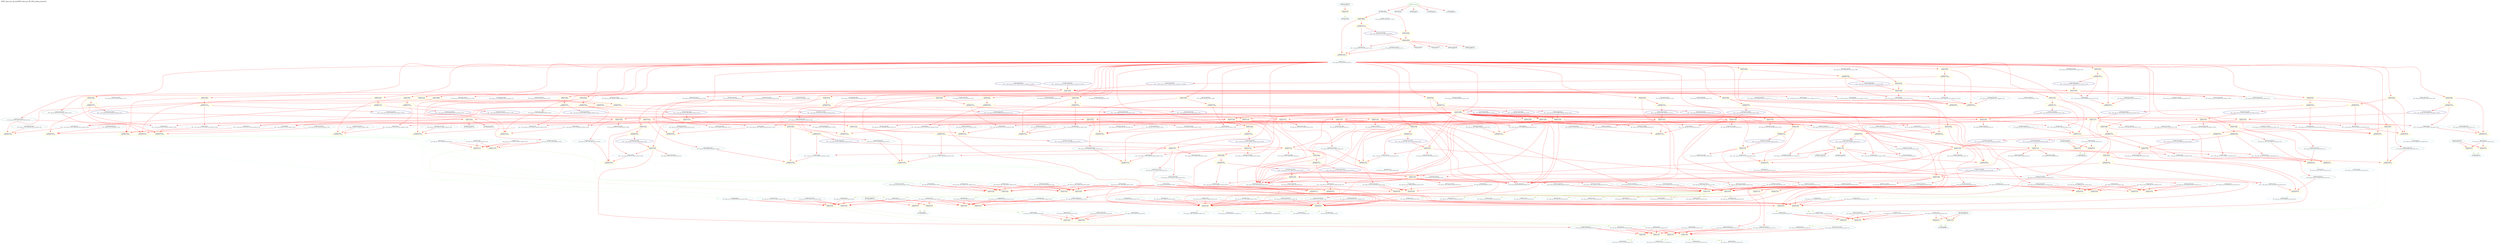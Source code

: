 digraph v3graph {
	graph	[label="MIPS_Harvard_obj_dir/MIPS_Harvard_TB_059_orderg_order.dot",
		 labelloc=t, labeljust=l,
		 //size="7.5,10",
		 rankdir=TB];
	n0x56456c261250_0	[fontsize=8 label="0x56456c270d60 POST\n TOP->data_read r1 f2", color=CadetBlue];
	n0x56456c261250_1	[fontsize=8 label="0x56456c26e8b0 POST\n TOP->data_address r1 f8", color=CadetBlue];
	n0x56456c261250_2	[fontsize=8 label="0x56456c2613f0 POST\n TOP->data_writedata r1 f8", color=CadetBlue];
	n0x56456c261250_3	[fontsize=8 label="0x56456c26e3e0 POST\n TOP->data_write r1 f8", color=CadetBlue];
	n0x56456c261250_4	[fontsize=8 label="0x56456c26ddd0 POST\n TOP->instr_address r1 f8", color=CadetBlue];
	n0x56456c261250_5	[fontsize=8 label="0x56456c281460 POST\n TOP->mips_cpu__DOT__write_data_memory r1 f12", color=CadetBlue];
	n0x56456c261250_6	[fontsize=8 label="0x56456c280f20 POST\n TOP->mips_cpu__DOT__memory_write_memory r1 f12", color=CadetBlue];
	n0x56456c261250_7	[fontsize=8 label="0x56456c27c780 POST\n TOP->mips_cpu__DOT__program_counter_plus_four_decode r1 f18", color=CadetBlue];
	n0x56456c261250_8	[fontsize=8 label="0x56456c2c1a20 POST\n TOP->mips_cpu__DOT__alu__DOT__ALU_HI_LO_output r1 f24", color=CadetBlue];
	n0x56456c261250_9	[fontsize=8 label="0x56456c27ff60 POST\n TOP->mips_cpu__DOT__ALU_function_execute r1 f40", color=CadetBlue];
	n0x56456c261250_10	[fontsize=8 label="0x56456c2ee200 POST\n TOP->mips_cpu__DOT__hazard_unit__DOT__lwstall r1 f46", color=CadetBlue];
	n0x56456c261250_11	[fontsize=8 label="0x56456c2ee360 POST\n TOP->mips_cpu__DOT__hazard_unit__DOT__branchstall r1 f46", color=CadetBlue];
	n0x56456c261250_12	[fontsize=8 label="0x56456c2804a0 POST\n TOP->mips_cpu__DOT__source_B_ALU_execute r1 f84", color=CadetBlue];
	n0x56456c261250_13	[fontsize=8 label="0x56456c2803c0 POST\n TOP->mips_cpu__DOT__source_A_ALU_execute r1 f88", color=CadetBlue];
	n0x56456c261250_14	[fontsize=8 label="0x56456c280ba0 POST\n TOP->mips_cpu__DOT__sign_imm_execute r1 f88", color=CadetBlue];
	n0x56456c261250_15	[fontsize=8 label="0x56456c27fe80 POST\n TOP->mips_cpu__DOT__ALU_src_B_execute r1 f88", color=CadetBlue];
	n0x56456c261250_16	[fontsize=8 label="0x56456c280200 POST\n TOP->mips_cpu__DOT__register_file_output_A_execute r1 f92", color=CadetBlue];
	n0x56456c261250_17	[fontsize=8 label="0x56456c27fb00 POST\n TOP->mips_cpu__DOT__register_destination_execute r1 f108", color=CadetBlue];
	n0x56456c261250_18	[fontsize=8 label="0x56456c280ac0 POST\n TOP->mips_cpu__DOT__Rd_execute r1 f108", color=CadetBlue];
	n0x56456c261250_19	[fontsize=8 label="0x56456c2872b0 POST\n TOP->mips_cpu__DOT__register_file__DOT__LO_reg r1 f114", color=CadetBlue];
	n0x56456c261250_20	[fontsize=8 label="0x56456c2871d0 POST\n TOP->mips_cpu__DOT__register_file__DOT__HI_reg r1 f114", color=CadetBlue];
	n0x56456c261250_21	[fontsize=8 label="0x56456c2802e0 POST\n TOP->mips_cpu__DOT__register_file_output_B_execute r1 f188", color=CadetBlue];
	n0x56456c261250_22	[fontsize=8 label="0x56456c282180 POST\n TOP->mips_cpu__DOT__forward_A_execute r1 f192", color=CadetBlue];
	n0x56456c261250_23	[fontsize=8 label="0x56456c280900 POST\n TOP->mips_cpu__DOT__Rs_execute r1 f196", color=CadetBlue];
	n0x56456c261250_24	[fontsize=8 label="0x56456c281460 PRE\n TOP->mips_cpu__DOT__write_data_memory r1 f219", color=lightblue];
	n0x56456c261250_25	[fontsize=8 label="0x56456c27b8a0\n TOP->mips_cpu__DOT__HI_LO_output r1 f220", color=skyblue];
	n0x56456c261250_26	[fontsize=8 label="0x56456c2870f0 POST\n TOP->mips_cpu__DOT__register_file__DOT__registers r1 f226", color=CadetBlue];
	n0x56456c261250_27	[fontsize=8 label="0x56456c293c30 POST\n TOP->mips_cpu__DOT__control_unit__DOT__op r1 f250", color=CadetBlue];
	n0x56456c261250_28	[fontsize=8 label="0x56456c293df0 POST\n TOP->mips_cpu__DOT__control_unit__DOT__funct r1 f250", color=CadetBlue];
	n0x56456c261250_29	[fontsize=8 label="0x56456c27c240 POST\n TOP->mips_cpu__DOT__branch_decode r1 f250", color=CadetBlue];
	n0x56456c261250_30	[fontsize=8 label="0x56456c280ba0 PRE\n TOP->mips_cpu__DOT__sign_imm_execute r1 f295", color=lightblue];
	n0x56456c261250_31	[fontsize=8 label="0x56456c27c780 PRE\n TOP->mips_cpu__DOT__program_counter_plus_four_decode r1 f300", color=lightblue];
	n0x56456c261250_32	[fontsize=8 label="0x56456c280200 PRE\n TOP->mips_cpu__DOT__register_file_output_A_execute r1 f377", color=lightblue];
	n0x56456c261250_33	[fontsize=8 label="0x56456c280f20 PRE\n TOP->mips_cpu__DOT__memory_write_memory r1 f380", color=lightblue];
	n0x56456c261250_34	[fontsize=8 label="0x56456c282260 POST\n TOP->mips_cpu__DOT__forward_B_execute r1 f384", color=CadetBlue];
	n0x56456c261250_35	[fontsize=8 label="0x56456c27ff60 PRE\n TOP->mips_cpu__DOT__ALU_function_execute r1 f413", color=lightblue];
	n0x56456c261250_36	[fontsize=8 label="0x56456c27fe80 PRE\n TOP->mips_cpu__DOT__ALU_src_B_execute r1 f509", color=lightblue];
	n0x56456c261250_37	[fontsize=8 label="0x56456c2809e0 POST\n TOP->mips_cpu__DOT__Rt_execute r1 f538", color=CadetBlue];
	n0x56456c261250_38	[fontsize=8 label="0x56456c27fb00 PRE\n TOP->mips_cpu__DOT__register_destination_execute r1 f549", color=lightblue];
	n0x56456c261250_39	[fontsize=8 label="0x56456c281c40 POST\n TOP->mips_cpu__DOT__read_data_writeback r1 f560", color=CadetBlue];
	n0x56456c261250_40	[fontsize=8 label="0x56456c281700 POST\n TOP->mips_cpu__DOT__memory_to_register_writeback r1 f560", color=CadetBlue];
	n0x56456c261250_41	[fontsize=8 label="0x56456c281b60 POST\n TOP->mips_cpu__DOT__ALU_output_writeback r1 f560", color=CadetBlue];
	n0x56456c261250_42	[fontsize=8 label="0x56456c2802e0 PRE\n TOP->mips_cpu__DOT__register_file_output_B_execute r1 f569", color=lightblue];
	n0x56456c261250_43	[fontsize=8 label="0x56456c2872b0 PRE\n TOP->mips_cpu__DOT__register_file__DOT__LO_reg r1 f968", color=lightblue];
	n0x56456c261250_44	[fontsize=8 label="0x56456c281c40 PRE\n TOP->mips_cpu__DOT__read_data_writeback r1 f1131", color=lightblue];
	n0x56456c261250_45	[fontsize=8 label="0x56456c2871d0 PRE\n TOP->mips_cpu__DOT__register_file__DOT__HI_reg r1 f1256", color=lightblue];
	n0x56456c261250_46	[fontsize=8 label="0x56456c281700 PRE\n TOP->mips_cpu__DOT__memory_to_register_writeback r1 f1775", color=lightblue];
	n0x56456c261250_47	[fontsize=8 label="0x56456c281b60 PRE\n TOP->mips_cpu__DOT__ALU_output_writeback r1 f2150", color=lightblue];
	n0x56456c261250_48	[fontsize=8 label="0x56456c280ac0 PRE\n TOP->mips_cpu__DOT__Rd_execute r1 f2228", color=lightblue];
	n0x56456c261250_49	[fontsize=8 label="0x56456c280900 PRE\n TOP->mips_cpu__DOT__Rs_execute r1 f2404", color=lightblue];
	n0x56456c261250_50	[fontsize=8 label="0x56456c2809e0 PRE\n TOP->mips_cpu__DOT__Rt_execute r1 f3088", color=lightblue];
	n0x56456c261250_51	[fontsize=8 label="0x56456c3f48d0 PORD\n TOP->__Vdlyvval__mips_cpu__DOT__register_file__DOT__registers__v0 r1 f9265", color=NavyBlue];
	n0x56456c261250_52	[fontsize=8 label="0x56456c3e3000 PORD\n TOP->__Vdlyvdim0__mips_cpu__DOT__register_file__DOT__registers__v0 r1 f9265", color=NavyBlue];
	n0x56456c261250_53	[fontsize=8 label="0x56456c27b7c0 POST\n TOP->mips_cpu__DOT__internal_clk r1 f87791", color=CadetBlue];
	n0x56456c261250_54	[fontsize=8 label="0x56456c27b7c0 PRE\n TOP->mips_cpu__DOT__internal_clk r1 f175595", color=lightblue];
	n55	[fontsize=8 label="*INPUTS* r1 f351192", color=green];
	n0x56456c261250_56	[fontsize=8 label="0x56456c279130\n TOP->reset r2 f1", color=skyblue];
	n0x56456c261250_57	[fontsize=8 label="0x56456c2704a0\n TOP->clk_enable r2 f1", color=skyblue];
	n0x56456c261250_58	[fontsize=8 label="0x56456c271250\n TOP->instr_readdata r2 f1", color=skyblue];
	n0x56456c261250_59	[fontsize=8 label="0x56456c260240\n TOP->data_readdata r2 f1", color=skyblue];
	n0x56456c261250_60	[fontsize=8 label="0x56456c283d80\n INITIAL r2 f2", color=yellow];
	n0x56456c261250_61	[fontsize=8 label="0x56456c278640\n TOP->clk r2 f351188", color=skyblue];
	n0x56456c261250_62	[fontsize=8 label="0x56456c270d60\n TOP->data_read r3 f1", color=skyblue];
	n0x56456c261250_63	[fontsize=8 label="0x56456c337eb0\n ACTIVE r3 f87800", color=yellow];
	n0x56456c261250_64	[fontsize=8 label="0x56456c3e8810\n ACTIVE r3 f263387", color=yellow];
	n0x56456c261250_65	[fontsize=8 label="0x56456c3de7a0\n ASSIGNPRE r4 f175595", color=yellow];
	n0x56456c261250_66	[fontsize=8 label="0x56456c3f72f0 PORD\n TOP->__Vdly__mips_cpu__DOT__internal_clk r5 f87800", color=NavyBlue];
	n0x56456c261250_67	[fontsize=8 label="0x56456c283540\n ALWAYS r6 f87799", color=yellow];
	n0x56456c261250_68	[fontsize=8 label="0x56456c278640 PRE\n TOP->clk r7 f1", color=lightblue];
	n0x56456c261250_69	[fontsize=8 label="0x56456c278640 POST\n TOP->clk r7 f1", color=CadetBlue];
	n0x56456c261250_70	[fontsize=8 label="0x56456c2704a0 PRE\n TOP->clk_enable r7 f1", color=lightblue];
	n0x56456c261250_71	[fontsize=8 label="0x56456c2704a0 POST\n TOP->clk_enable r7 f1", color=CadetBlue];
	n0x56456c261250_72	[fontsize=8 label="0x56456c3f72f0\n TOP->__Vdly__mips_cpu__DOT__internal_clk r7 f87793", color=skyblue];
	n0x56456c261250_73	[fontsize=8 label="0x56456c3e31b0\n ASSIGNPOST r8 f87791", color=yellow];
	n0x56456c261250_74	[fontsize=8 label="0x56456c27b7c0\n TOP->mips_cpu__DOT__internal_clk r9 f87788", color=skyblue];
	n0x56456c261250_75	[fontsize=8 label="0x56456c412640\n ACTIVE r10 f48", color=yellow];
	n0x56456c261250_76	[fontsize=8 label="0x56456c411990\n ACTIVE r10 f48", color=yellow];
	n0x56456c261250_77	[fontsize=8 label="0x56456c3e6960\n ACTIVE r10 f152", color=yellow];
	n0x56456c261250_78	[fontsize=8 label="0x56456c4132f0\n ACTIVE r10 f232", color=yellow];
	n0x56456c261250_79	[fontsize=8 label="0x56456bf0c560\n ACTIVE r10 f319", color=yellow];
	n0x56456c261250_80	[fontsize=8 label="0x56456c461cc0\n ACTIVE r10 f335", color=yellow];
	n0x56456c261250_81	[fontsize=8 label="0x56456c4843f0\n ACTIVE r10 f346", color=yellow];
	n0x56456c261250_82	[fontsize=8 label="0x56456c3e6300\n ACTIVE r10 f346", color=yellow];
	n0x56456c261250_83	[fontsize=8 label="0x56456c3ecad0\n ACTIVE r10 f369", color=yellow];
	n0x56456c261250_84	[fontsize=8 label="0x56456c3efae0\n ACTIVE r10 f384", color=yellow];
	n0x56456c261250_85	[fontsize=8 label="0x56456c3fbc90\n ACTIVE r10 f392", color=yellow];
	n0x56456c261250_86	[fontsize=8 label="0x56456c3e3a30\n ACTIVE r10 f393", color=yellow];
	n0x56456c261250_87	[fontsize=8 label="0x56456c3e9f30\n ACTIVE r10 f454", color=yellow];
	n0x56456c261250_88	[fontsize=8 label="0x56456c3e7e40\n ACTIVE r10 f470", color=yellow];
	n0x56456c261250_89	[fontsize=8 label="0x56456c4024c0\n ACTIVE r10 f484", color=yellow];
	n0x56456c261250_90	[fontsize=8 label="0x56456c3f8880\n ACTIVE r10 f484", color=yellow];
	n0x56456c261250_91	[fontsize=8 label="0x56456c3eeef0\n ACTIVE r10 f598", color=yellow];
	n0x56456c261250_92	[fontsize=8 label="0x56456c3fe2c0\n ACTIVE r10 f623", color=yellow];
	n0x56456c261250_93	[fontsize=8 label="0x56456c410ce0\n ACTIVE r10 f645", color=yellow];
	n0x56456c261250_94	[fontsize=8 label="0x56456c3f2cc0\n ACTIVE r10 f658", color=yellow];
	n0x56456c261250_95	[fontsize=8 label="0x56456c400740\n ACTIVE r10 f758", color=yellow];
	n0x56456c261250_96	[fontsize=8 label="0x56456c4013f0\n ACTIVE r10 f1020", color=yellow];
	n0x56456c261250_97	[fontsize=8 label="0x56456c3e9160\n ACTIVE r10 f1083", color=yellow];
	n0x56456c261250_98	[fontsize=8 label="0x56456c3eba20\n ACTIVE r10 f1371", color=yellow];
	n0x56456c261250_99	[fontsize=8 label="0x56456c485920\n ACTIVE r10 f1692", color=yellow];
	n0x56456c261250_100	[fontsize=8 label="0x56456c3f5020\n ACTIVE r10 f1926", color=yellow];
	n0x56456c261250_101	[fontsize=8 label="0x56456c4014e0\n ACTIVE r10 f2138", color=yellow];
	n0x56456c261250_102	[fontsize=8 label="0x56456c3fd610\n ACTIVE r10 f2336", color=yellow];
	n0x56456c261250_103	[fontsize=8 label="0x56456c467bd0\n ACTIVE r10 f2337", color=yellow];
	n0x56456c261250_104	[fontsize=8 label="0x56456c3e46e0\n ACTIVE r10 f2379", color=yellow];
	n0x56456c261250_105	[fontsize=8 label="0x56456c3ebb80\n ACTIVE r10 f2601", color=yellow];
	n0x56456c261250_106	[fontsize=8 label="0x56456c3fafc0\n ACTIVE r10 f2711", color=yellow];
	n0x56456c261250_107	[fontsize=8 label="0x56456c3eb3f0\n ACTIVE r10 f3627", color=yellow];
	n0x56456c261250_108	[fontsize=8 label="0x56456c3fa310\n ACTIVE r10 f3889", color=yellow];
	n0x56456c261250_109	[fontsize=8 label="0x56456c3fc940\n ACTIVE r10 f4130", color=yellow];
	n0x56456c261250_110	[fontsize=8 label="0x56456c3effc0\n ACTIVE r10 f9722", color=yellow];
	n0x56456c261250_111	[fontsize=8 label="0x56456c3384b0\n ACTIVE r10 f11252", color=yellow];
	n0x56456c261250_112	[fontsize=8 label="0x56456c338d60\n ACTIVE r10 f25035", color=yellow];
	n0x56456c261250_113	[fontsize=8 label="0x56456c412ec0\n ASSIGNPRE r11 f219", color=yellow];
	n0x56456c261250_114	[fontsize=8 label="0x56456c3ef6c0\n ASSIGNPRE r11 f295", color=yellow];
	n0x56456c261250_115	[fontsize=8 label="0x56456c3e8d20\n ASSIGNPRE r11 f300", color=yellow];
	n0x56456c261250_116	[fontsize=8 label="0x56456c3e7a00\n ASSIGNPRE r11 f377", color=yellow];
	n0x56456c261250_117	[fontsize=8 label="0x56456c3e55b0\n ASSIGNPRE r11 f380", color=yellow];
	n0x56456c261250_118	[fontsize=8 label="0x56456c3f4e00\n ASSIGNPRE r11 f413", color=yellow];
	n0x56456c261250_119	[fontsize=8 label="0x56456c3e57f0\n ASSIGNPRE r11 f509", color=yellow];
	n0x56456c261250_120	[fontsize=8 label="0x56456c3e72a0\n ASSIGNPRE r11 f549", color=yellow];
	n0x56456c261250_121	[fontsize=8 label="0x56456c400300\n ASSIGNPRE r11 f569", color=yellow];
	n0x56456c261250_122	[fontsize=8 label="0x56456c3e9aa0\n ASSIGNPRE r11 f968", color=yellow];
	n0x56456c261250_123	[fontsize=8 label="0x56456c4854f0\n ASSIGNPRE r11 f1131", color=yellow];
	n0x56456c261250_124	[fontsize=8 label="0x56456c3eb0c0\n ASSIGNPRE r11 f1256", color=yellow];
	n0x56456c261250_125	[fontsize=8 label="0x56456c3fd1d0\n ASSIGNPRE r11 f1775", color=yellow];
	n0x56456c261250_126	[fontsize=8 label="0x56456c3fab90\n ASSIGNPRE r11 f2150", color=yellow];
	n0x56456c261250_127	[fontsize=8 label="0x56456c46aac0\n ASSIGNPRE r11 f2228", color=yellow];
	n0x56456c261250_128	[fontsize=8 label="0x56456c3edba0\n ASSIGNPRE r11 f2404", color=yellow];
	n0x56456c261250_129	[fontsize=8 label="0x56456c3f1b80\n ASSIGNPRE r11 f3088", color=yellow];
	n0x56456c261250_130	[fontsize=8 label="0x56456c3f47b0\n ASSIGNPRE r11 f9495", color=yellow];
	n0x56456c261250_131	[fontsize=8 label="0x56456c3ef310 PORD\n TOP->__Vdly__mips_cpu__DOT__sign_imm_execute r12 f203", color=NavyBlue];
	n0x56456c261250_132	[fontsize=8 label="0x56456c412af0 PORD\n TOP->__Vdly__mips_cpu__DOT__write_data_memory r12 f203", color=NavyBlue];
	n0x56456c261250_133	[fontsize=8 label="0x56456bf0c480 PORD\n TOP->__Vdly__mips_cpu__DOT__program_counter_plus_four_decode r12 f278", color=NavyBlue];
	n0x56456c261250_134	[fontsize=8 label="0x56456c3e7620 PORD\n TOP->__Vdly__mips_cpu__DOT__register_file_output_A_execute r12 f281", color=NavyBlue];
	n0x56456c261250_135	[fontsize=8 label="0x56456c3ecf80 PORD\n TOP->__Vdly__mips_cpu__DOT__memory_write_memory r12 f364", color=NavyBlue];
	n0x56456c261250_136	[fontsize=8 label="0x56456c3e5c30 PORD\n TOP->__Vdly__mips_cpu__DOT__ALU_function_execute r12 f369", color=NavyBlue];
	n0x56456c261250_137	[fontsize=8 label="0x56456c3e82f0 PORD\n TOP->__Vdly__mips_cpu__DOT__register_file_output_B_execute r12 f377", color=NavyBlue];
	n0x56456c261250_138	[fontsize=8 label="0x56456c484840 PORD\n TOP->__Vdly__mips_cpu__DOT__ALU_src_B_execute r12 f417", color=NavyBlue];
	n0x56456c261250_139	[fontsize=8 label="0x56456c3f5660 PORD\n TOP->__Vdly__mips_cpu__DOT__register_destination_execute r12 f437", color=NavyBlue];
	n0x56456c261250_140	[fontsize=8 label="0x56456c485120 PORD\n TOP->__Vdly__mips_cpu__DOT__read_data_writeback r12 f567", color=NavyBlue];
	n0x56456c261250_141	[fontsize=8 label="0x56456c3e9080 PORD\n TOP->__Vdly__mips_cpu__DOT__register_file__DOT__LO_reg r12 f850", color=NavyBlue];
	n0x56456c261250_142	[fontsize=8 label="0x56456c3eb940 PORD\n TOP->__Vdly__mips_cpu__DOT__register_file__DOT__HI_reg r12 f1138", color=NavyBlue];
	n0x56456c261250_143	[fontsize=8 label="0x56456c3fcdf0 PORD\n TOP->__Vdly__mips_cpu__DOT__memory_to_register_writeback r12 f1211", color=NavyBlue];
	n0x56456c261250_144	[fontsize=8 label="0x56456c3fa7c0 PORD\n TOP->__Vdly__mips_cpu__DOT__ALU_output_writeback r12 f1586", color=NavyBlue];
	n0x56456c261250_145	[fontsize=8 label="0x56456c3ebdc0 PORD\n TOP->__Vdly__mips_cpu__DOT__Rd_execute r12 f2116", color=NavyBlue];
	n0x56456c261250_146	[fontsize=8 label="0x56456c3ff4d0 PORD\n TOP->__Vdly__mips_cpu__DOT__Rs_execute r12 f2204", color=NavyBlue];
	n0x56456c261250_147	[fontsize=8 label="0x56456c461a60 PORD\n TOP->__Vdly__mips_cpu__DOT__Rt_execute r12 f2546", color=NavyBlue];
	n0x56456c261250_148	[fontsize=8 label="0x56456c3f17f0 PORD\n TOP->__Vdlyvset__mips_cpu__DOT__register_file__DOT__registers__v0 r12 f9266", color=NavyBlue];
	n0x56456c261250_149	[fontsize=8 label="0x56456c375ad0\n ALWAYS r13 f202", color=yellow];
	n0x56456c261250_150	[fontsize=8 label="0x56456c376b00\n ALWAYS r13 f202", color=yellow];
	n0x56456c261250_151	[fontsize=8 label="0x56456c3713b0\n ALWAYS r13 f277", color=yellow];
	n0x56456c261250_152	[fontsize=8 label="0x56456c375910\n ALWAYS r13 f280", color=yellow];
	n0x56456c261250_153	[fontsize=8 label="0x56456c380760\n ALWAYS r13 f363", color=yellow];
	n0x56456c261250_154	[fontsize=8 label="0x56456c376620\n ALWAYS r13 f368", color=yellow];
	n0x56456c261250_155	[fontsize=8 label="0x56456c375730\n ALWAYS r13 f376", color=yellow];
	n0x56456c261250_156	[fontsize=8 label="0x56456c375c50\n ALWAYS r13 f416", color=yellow];
	n0x56456c261250_157	[fontsize=8 label="0x56456c3762e0\n ALWAYS r13 f436", color=yellow];
	n0x56456c261250_158	[fontsize=8 label="0x56456c382ae0\n ALWAYS r13 f566", color=yellow];
	n0x56456c261250_159	[fontsize=8 label="0x56456c36d940\n ALWAYS r13 f849", color=yellow];
	n0x56456c261250_160	[fontsize=8 label="0x56456c36db00\n ALWAYS r13 f1137", color=yellow];
	n0x56456c261250_161	[fontsize=8 label="0x56456c382f90\n ALWAYS r13 f1210", color=yellow];
	n0x56456c261250_162	[fontsize=8 label="0x56456c383460\n ALWAYS r13 f1585", color=yellow];
	n0x56456c261250_163	[fontsize=8 label="0x56456c376bc0\n ALWAYS r13 f2115", color=yellow];
	n0x56456c261250_164	[fontsize=8 label="0x56456c376d60\n ALWAYS r13 f2203", color=yellow];
	n0x56456c261250_165	[fontsize=8 label="0x56456c376960\n ALWAYS r13 f2545", color=yellow];
	n0x56456c261250_166	[fontsize=8 label="0x56456c36e020\n ALWAYS r13 f9265", color=yellow];
	n0x56456c261250_167	[fontsize=8 label="0x56456c2818c0 PRE\n TOP->mips_cpu__DOT__result_writeback r14 f1", color=lightblue];
	n0x56456c261250_168	[fontsize=8 label="0x56456c27c4e0 PRE\n TOP->mips_cpu__DOT__ALU_function_decode r14 f1", color=lightblue];
	n0x56456c261250_169	[fontsize=8 label="0x56456c27c160 PRE\n TOP->mips_cpu__DOT__register_destination_decode r14 f1", color=lightblue];
	n0x56456c261250_170	[fontsize=8 label="0x56456c27c080 PRE\n TOP->mips_cpu__DOT__ALU_src_B_decode r14 f1", color=lightblue];
	n0x56456c261250_171	[fontsize=8 label="0x56456c27fa20 PRE\n TOP->mips_cpu__DOT__sign_imm_decode r14 f1", color=lightblue];
	n0x56456c261250_172	[fontsize=8 label="0x56456c27f6a0 PRE\n TOP->mips_cpu__DOT__register_file_output_A_decode r14 f1", color=lightblue];
	n0x56456c261250_173	[fontsize=8 label="0x56456c27f780 PRE\n TOP->mips_cpu__DOT__register_file_output_B_decode r14 f1", color=lightblue];
	n0x56456c261250_174	[fontsize=8 label="0x56456c280580 PRE\n TOP->mips_cpu__DOT__write_data_execute r14 f1", color=lightblue];
	n0x56456c261250_175	[fontsize=8 label="0x56456c260240 PRE\n TOP->data_readdata r14 f1", color=lightblue];
	n0x56456c261250_176	[fontsize=8 label="0x56456c260240 POST\n TOP->data_readdata r14 f1", color=CadetBlue];
	n0x56456c261250_177	[fontsize=8 label="0x56456c27fcc0 POST\n TOP->mips_cpu__DOT__memory_write_execute r14 f5", color=CadetBlue];
	n0x56456c261250_178	[fontsize=8 label="0x56456c281620 POST\n TOP->mips_cpu__DOT__hi_lo_register_write_writeback r14 f6", color=CadetBlue];
	n0x56456c261250_179	[fontsize=8 label="0x56456c3ecf80\n TOP->__Vdly__mips_cpu__DOT__memory_write_memory r14 f14", color=skyblue];
	n0x56456c261250_180	[fontsize=8 label="0x56456c412af0\n TOP->__Vdly__mips_cpu__DOT__write_data_memory r14 f14", color=skyblue];
	n0x56456c261250_181	[fontsize=8 label="0x56456bf0c480\n TOP->__Vdly__mips_cpu__DOT__program_counter_plus_four_decode r14 f20", color=skyblue];
	n0x56456c261250_182	[fontsize=8 label="0x56456c27ba60 POST\n TOP->mips_cpu__DOT__program_counter_fetch r14 f27", color=CadetBlue];
	n0x56456c261250_183	[fontsize=8 label="0x56456c27fa20 POST\n TOP->mips_cpu__DOT__sign_imm_decode r14 f37", color=CadetBlue];
	n0x56456c261250_184	[fontsize=8 label="0x56456c3e5c30\n TOP->__Vdly__mips_cpu__DOT__ALU_function_execute r14 f42", color=skyblue];
	n0x56456c261250_185	[fontsize=8 label="0x56456c280e40 POST\n TOP->mips_cpu__DOT__memory_to_register_memory r14 f51", color=CadetBlue];
	n0x56456c261250_186	[fontsize=8 label="0x56456c484840\n TOP->__Vdly__mips_cpu__DOT__ALU_src_B_execute r14 f90", color=skyblue];
	n0x56456c261250_187	[fontsize=8 label="0x56456c3ef310\n TOP->__Vdly__mips_cpu__DOT__sign_imm_execute r14 f90", color=skyblue];
	n0x56456c261250_188	[fontsize=8 label="0x56456c281a80 POST\n TOP->mips_cpu__DOT__ALU_LO_output_writeback r14 f93", color=CadetBlue];
	n0x56456c261250_189	[fontsize=8 label="0x56456c3e7620\n TOP->__Vdly__mips_cpu__DOT__register_file_output_A_execute r14 f94", color=skyblue];
	n0x56456c261250_190	[fontsize=8 label="0x56456c3ebdc0\n TOP->__Vdly__mips_cpu__DOT__Rd_execute r14 f110", color=skyblue];
	n0x56456c261250_191	[fontsize=8 label="0x56456c3f5660\n TOP->__Vdly__mips_cpu__DOT__register_destination_execute r14 f110", color=skyblue];
	n0x56456c261250_192	[fontsize=8 label="0x56456c27f6a0 POST\n TOP->mips_cpu__DOT__register_file_output_A_decode r14 f111", color=CadetBlue];
	n0x56456c261250_193	[fontsize=8 label="0x56456c27f780 POST\n TOP->mips_cpu__DOT__register_file_output_B_decode r14 f111", color=CadetBlue];
	n0x56456c261250_194	[fontsize=8 label="0x56456c3eb940\n TOP->__Vdly__mips_cpu__DOT__register_file__DOT__HI_reg r14 f116", color=skyblue];
	n0x56456c261250_195	[fontsize=8 label="0x56456c3e9080\n TOP->__Vdly__mips_cpu__DOT__register_file__DOT__LO_reg r14 f116", color=skyblue];
	n0x56456c261250_196	[fontsize=8 label="0x56456c27ba60 PRE\n TOP->mips_cpu__DOT__program_counter_fetch r14 f126", color=lightblue];
	n0x56456c261250_197	[fontsize=8 label="0x56456c280580 POST\n TOP->mips_cpu__DOT__write_data_execute r14 f185", color=CadetBlue];
	n0x56456c261250_198	[fontsize=8 label="0x56456c2819a0 POST\n TOP->mips_cpu__DOT__ALU_HI_output_writeback r14 f189", color=CadetBlue];
	n0x56456c261250_199	[fontsize=8 label="0x56456c3e82f0\n TOP->__Vdly__mips_cpu__DOT__register_file_output_B_execute r14 f190", color=skyblue];
	n0x56456c261250_200	[fontsize=8 label="0x56456c3ff4d0\n TOP->__Vdly__mips_cpu__DOT__Rs_execute r14 f198", color=skyblue];
	n0x56456c261250_201	[fontsize=8 label="0x56456c3f48d0\n TOP->__Vdlyvval__mips_cpu__DOT__register_file__DOT__registers__v0 r14 f227", color=skyblue];
	n0x56456c261250_202	[fontsize=8 label="0x56456c3e3000\n TOP->__Vdlyvdim0__mips_cpu__DOT__register_file__DOT__registers__v0 r14 f227", color=skyblue];
	n0x56456c261250_203	[fontsize=8 label="0x56456c3f17f0\n TOP->__Vdlyvset__mips_cpu__DOT__register_file__DOT__registers__v0 r14 f228", color=skyblue];
	n0x56456c261250_204	[fontsize=8 label="0x56456c281a80 PRE\n TOP->mips_cpu__DOT__ALU_LO_output_writeback r14 f243", color=lightblue];
	n0x56456c261250_205	[fontsize=8 label="0x56456c27c080 POST\n TOP->mips_cpu__DOT__ALU_src_B_decode r14 f251", color=CadetBlue];
	n0x56456c261250_206	[fontsize=8 label="0x56456c27c160 POST\n TOP->mips_cpu__DOT__register_destination_decode r14 f251", color=CadetBlue];
	n0x56456c261250_207	[fontsize=8 label="0x56456c27c4e0 POST\n TOP->mips_cpu__DOT__ALU_function_decode r14 f251", color=CadetBlue];
	n0x56456c261250_208	[fontsize=8 label="0x56456c2810e0 POST\n TOP->mips_cpu__DOT__ALU_output_memory r14 f333", color=CadetBlue];
	n0x56456c261250_209	[fontsize=8 label="0x56456c27fcc0 PRE\n TOP->mips_cpu__DOT__memory_write_execute r14 f342", color=lightblue];
	n0x56456c261250_210	[fontsize=8 label="0x56456c281620 PRE\n TOP->mips_cpu__DOT__hi_lo_register_write_writeback r14 f389", color=lightblue];
	n0x56456c261250_211	[fontsize=8 label="0x56456c2819a0 PRE\n TOP->mips_cpu__DOT__ALU_HI_output_writeback r14 f435", color=lightblue];
	n0x56456c261250_212	[fontsize=8 label="0x56456c461a60\n TOP->__Vdly__mips_cpu__DOT__Rt_execute r14 f540", color=skyblue];
	n0x56456c261250_213	[fontsize=8 label="0x56456c2818c0 POST\n TOP->mips_cpu__DOT__result_writeback r14 f557", color=CadetBlue];
	n0x56456c261250_214	[fontsize=8 label="0x56456c3fa7c0\n TOP->__Vdly__mips_cpu__DOT__ALU_output_writeback r14 f562", color=skyblue];
	n0x56456c261250_215	[fontsize=8 label="0x56456c3fcdf0\n TOP->__Vdly__mips_cpu__DOT__memory_to_register_writeback r14 f562", color=skyblue];
	n0x56456c261250_216	[fontsize=8 label="0x56456c485120\n TOP->__Vdly__mips_cpu__DOT__read_data_writeback r14 f562", color=skyblue];
	n0x56456c261250_217	[fontsize=8 label="0x56456c281540 POST\n TOP->mips_cpu__DOT__register_write_writeback r14 f581", color=CadetBlue];
	n0x56456c261250_218	[fontsize=8 label="0x56456c2817e0 POST\n TOP->mips_cpu__DOT__write_register_writeback r14 f581", color=CadetBlue];
	n0x56456c261250_219	[fontsize=8 label="0x56456c280e40 PRE\n TOP->mips_cpu__DOT__memory_to_register_memory r14 f595", color=lightblue];
	n0x56456c261250_220	[fontsize=8 label="0x56456c27c6a0 POST\n TOP->mips_cpu__DOT__instruction_decode r14 f607", color=CadetBlue];
	n0x56456c261250_221	[fontsize=8 label="0x56456c2810e0 PRE\n TOP->mips_cpu__DOT__ALU_output_memory r14 f688", color=lightblue];
	n0x56456c261250_222	[fontsize=8 label="0x56456c27c6a0 PRE\n TOP->mips_cpu__DOT__instruction_decode r14 f1324", color=lightblue];
	n0x56456c261250_223	[fontsize=8 label="0x56456c2817e0 PRE\n TOP->mips_cpu__DOT__write_register_writeback r14 f3309", color=lightblue];
	n0x56456c261250_224	[fontsize=8 label="0x56456c281540 PRE\n TOP->mips_cpu__DOT__register_write_writeback r14 f3550", color=lightblue];
	n0x56456c261250_225	[fontsize=8 label="0x56456c413230\n ASSIGNPOST r15 f12", color=yellow];
	n0x56456c261250_226	[fontsize=8 label="0x56456c3e3970\n ASSIGNPOST r15 f12", color=yellow];
	n0x56456c261250_227	[fontsize=8 label="0x56456c3e8ae0\n ASSIGNPOST r15 f18", color=yellow];
	n0x56456c261250_228	[fontsize=8 label="0x56456c3e9e70\n ASSIGNPOST r15 f40", color=yellow];
	n0x56456c261250_229	[fontsize=8 label="0x56456c3efa20\n ASSIGNPOST r15 f88", color=yellow];
	n0x56456c261250_230	[fontsize=8 label="0x56456c3eee30\n ASSIGNPOST r15 f88", color=yellow];
	n0x56456c261250_231	[fontsize=8 label="0x56456c3e7d80\n ASSIGNPOST r15 f92", color=yellow];
	n0x56456c261250_232	[fontsize=8 label="0x56456c3f2c00\n ASSIGNPOST r15 f108", color=yellow];
	n0x56456c261250_233	[fontsize=8 label="0x56456c467b10\n ASSIGNPOST r15 f108", color=yellow];
	n0x56456c261250_234	[fontsize=8 label="0x56456c3e9860\n ASSIGNPOST r15 f114", color=yellow];
	n0x56456c261250_235	[fontsize=8 label="0x56456c3eab20\n ASSIGNPOST r15 f114", color=yellow];
	n0x56456c261250_236	[fontsize=8 label="0x56456c3e9620\n ASSIGNPRE r15 f125", color=yellow];
	n0x56456c261250_237	[fontsize=8 label="0x56456c400680\n ASSIGNPOST r15 f188", color=yellow];
	n0x56456c261250_238	[fontsize=8 label="0x56456c3edc60\n ASSIGNPOST r15 f196", color=yellow];
	n0x56456c261250_239	[fontsize=8 label="0x56456c3f02c0\n ALWAYSPOST r15 f226", color=yellow];
	n0x56456c261250_240	[fontsize=8 label="0x56456c3feb40\n ASSIGNPRE r15 f242", color=yellow];
	n0x56456c261250_241	[fontsize=8 label="0x56456c3e6760\n ASSIGNPRE r15 f341", color=yellow];
	n0x56456c261250_242	[fontsize=8 label="0x56456c3fb850\n ASSIGNPRE r15 f387", color=yellow];
	n0x56456c261250_243	[fontsize=8 label="0x56456c3fde90\n ASSIGNPRE r15 f434", color=yellow];
	n0x56456c261250_244	[fontsize=8 label="0x56456c3eb330\n ASSIGNPOST r15 f538", color=yellow];
	n0x56456c261250_245	[fontsize=8 label="0x56456c485860\n ASSIGNPOST r15 f560", color=yellow];
	n0x56456c261250_246	[fontsize=8 label="0x56456c3fd550\n ASSIGNPOST r15 f560", color=yellow];
	n0x56456c261250_247	[fontsize=8 label="0x56456c3faf00\n ASSIGNPOST r15 f560", color=yellow];
	n0x56456c261250_248	[fontsize=8 label="0x56456c3e5370\n ASSIGNPRE r15 f594", color=yellow];
	n0x56456c261250_249	[fontsize=8 label="0x56456c400fc0\n ASSIGNPRE r15 f687", color=yellow];
	n0x56456c261250_250	[fontsize=8 label="0x56456c3f38a0\n ASSIGNPRE r15 f1321", color=yellow];
	n0x56456c261250_251	[fontsize=8 label="0x56456c3f9ee0\n ASSIGNPRE r15 f3308", color=yellow];
	n0x56456c261250_252	[fontsize=8 label="0x56456c3fc510\n ASSIGNPRE r15 f3549", color=yellow];
	n0x56456c261250_253	[fontsize=8 label="0x56456c281460\n TOP->mips_cpu__DOT__write_data_memory r16 f9", color=skyblue];
	n0x56456c261250_254	[fontsize=8 label="0x56456c280f20\n TOP->mips_cpu__DOT__memory_write_memory r16 f9", color=skyblue];
	n0x56456c261250_255	[fontsize=8 label="0x56456c27c780\n TOP->mips_cpu__DOT__program_counter_plus_four_decode r16 f15", color=skyblue];
	n0x56456c261250_256	[fontsize=8 label="0x56456c27ff60\n TOP->mips_cpu__DOT__ALU_function_execute r16 f37", color=skyblue];
	n0x56456c261250_257	[fontsize=8 label="0x56456c27fe80\n TOP->mips_cpu__DOT__ALU_src_B_execute r16 f85", color=skyblue];
	n0x56456c261250_258	[fontsize=8 label="0x56456c280ba0\n TOP->mips_cpu__DOT__sign_imm_execute r16 f85", color=skyblue];
	n0x56456c261250_259	[fontsize=8 label="0x56456c280200\n TOP->mips_cpu__DOT__register_file_output_A_execute r16 f89", color=skyblue];
	n0x56456c261250_260	[fontsize=8 label="0x56456c3e6880 PORD\n TOP->__Vdly__mips_cpu__DOT__program_counter_fetch r16 f95", color=NavyBlue];
	n0x56456c261250_261	[fontsize=8 label="0x56456c27fb00\n TOP->mips_cpu__DOT__register_destination_execute r16 f105", color=skyblue];
	n0x56456c261250_262	[fontsize=8 label="0x56456c280ac0\n TOP->mips_cpu__DOT__Rd_execute r16 f105", color=skyblue];
	n0x56456c261250_263	[fontsize=8 label="0x56456c2872b0\n TOP->mips_cpu__DOT__register_file__DOT__LO_reg r16 f111", color=skyblue];
	n0x56456c261250_264	[fontsize=8 label="0x56456c2871d0\n TOP->mips_cpu__DOT__register_file__DOT__HI_reg r16 f111", color=skyblue];
	n0x56456c261250_265	[fontsize=8 label="0x56456c3fe770 PORD\n TOP->__Vdly__mips_cpu__DOT__ALU_LO_output_writeback r16 f146", color=NavyBlue];
	n0x56456c261250_266	[fontsize=8 label="0x56456c2802e0\n TOP->mips_cpu__DOT__register_file_output_B_execute r16 f185", color=skyblue];
	n0x56456c261250_267	[fontsize=8 label="0x56456c280900\n TOP->mips_cpu__DOT__Rs_execute r16 f193", color=skyblue];
	n0x56456c261250_268	[fontsize=8 label="0x56456c2870f0\n TOP->mips_cpu__DOT__register_file__DOT__registers r16 f221", color=skyblue];
	n0x56456c261250_269	[fontsize=8 label="0x56456c3fdac0 PORD\n TOP->__Vdly__mips_cpu__DOT__ALU_HI_output_writeback r16 f242", color=NavyBlue];
	n0x56456c261250_270	[fontsize=8 label="0x56456c402910 PORD\n TOP->__Vdly__mips_cpu__DOT__memory_write_execute r16 f333", color=NavyBlue];
	n0x56456c261250_271	[fontsize=8 label="0x56456c400bf0 PORD\n TOP->__Vdly__mips_cpu__DOT__ALU_output_memory r16 f351", color=NavyBlue];
	n0x56456c261250_272	[fontsize=8 label="0x56456c3fb470 PORD\n TOP->__Vdly__mips_cpu__DOT__hi_lo_register_write_writeback r16 f379", color=NavyBlue];
	n0x56456c261250_273	[fontsize=8 label="0x56456c2809e0\n TOP->mips_cpu__DOT__Rt_execute r16 f535", color=skyblue];
	n0x56456c261250_274	[fontsize=8 label="0x56456c3e4b90 PORD\n TOP->__Vdly__mips_cpu__DOT__memory_to_register_memory r16 f540", color=NavyBlue];
	n0x56456c261250_275	[fontsize=8 label="0x56456c281700\n TOP->mips_cpu__DOT__memory_to_register_writeback r16 f557", color=skyblue];
	n0x56456c261250_276	[fontsize=8 label="0x56456c281b60\n TOP->mips_cpu__DOT__ALU_output_writeback r16 f557", color=skyblue];
	n0x56456c261250_277	[fontsize=8 label="0x56456c281c40\n TOP->mips_cpu__DOT__read_data_writeback r16 f557", color=skyblue];
	n0x56456c261250_278	[fontsize=8 label="0x56456c401e50 PORD\n TOP->__Vdly__mips_cpu__DOT__instruction_decode r16 f713", color=NavyBlue];
	n0x56456c261250_279	[fontsize=8 label="0x56456c3f9b10 PORD\n TOP->__Vdly__mips_cpu__DOT__write_register_writeback r16 f2724", color=NavyBlue];
	n0x56456c261250_280	[fontsize=8 label="0x56456c3fc140 PORD\n TOP->__Vdly__mips_cpu__DOT__register_write_writeback r16 f2965", color=NavyBlue];
	n0x56456c261250_281	[fontsize=8 label="0x56456c282940\n ASSIGNW r17 f4", color=yellow];
	n0x56456c261250_282	[fontsize=8 label="0x56456c282c40\n ASSIGNW r17 f4", color=yellow];
	n0x56456c261250_283	[fontsize=8 label="0x56456c4861e0\n ASSIGNW r17 f4", color=yellow];
	n0x56456c261250_284	[fontsize=8 label="0x56456c4864e0\n ASSIGNW r17 f4", color=yellow];
	n0x56456c261250_285	[fontsize=8 label="0x56456c370170\n ALWAYS r17 f94", color=yellow];
	n0x56456c261250_286	[fontsize=8 label="0x56456c382c60\n ALWAYS r17 f145", color=yellow];
	n0x56456c261250_287	[fontsize=8 label="0x56456c382de0\n ALWAYS r17 f241", color=yellow];
	n0x56456c261250_288	[fontsize=8 label="0x56456c2e7580\n ASSIGNW r17 f278", color=yellow];
	n0x56456c261250_289	[fontsize=8 label="0x56456c493270\n ASSIGNW r17 f278", color=yellow];
	n0x56456c261250_290	[fontsize=8 label="0x56456c375dd0\n ALWAYS r17 f332", color=yellow];
	n0x56456c261250_291	[fontsize=8 label="0x56456c380a60\n ALWAYS r17 f350", color=yellow];
	n0x56456c261250_292	[fontsize=8 label="0x56456c3832e0\n ALWAYS r17 f378", color=yellow];
	n0x56456c261250_293	[fontsize=8 label="0x56456c380410\n ALWAYS r17 f539", color=yellow];
	n0x56456c261250_294	[fontsize=8 label="0x56456c3710b0\n ALWAYS r17 f712", color=yellow];
	n0x56456c261250_295	[fontsize=8 label="0x56456c3835e0\n ALWAYS r17 f2723", color=yellow];
	n0x56456c261250_296	[fontsize=8 label="0x56456c383110\n ALWAYS r17 f2964", color=yellow];
	n0x56456c261250_297	[fontsize=8 label="0x56456c281d20 PRE\n TOP->mips_cpu__DOT__stall_fetch r18 f1", color=lightblue];
	n0x56456c261250_298	[fontsize=8 label="0x56456c27b980 PRE\n TOP->mips_cpu__DOT__program_counter_prime r18 f1", color=lightblue];
	n0x56456c261250_299	[fontsize=8 label="0x56456c271250 PRE\n TOP->instr_readdata r18 f1", color=lightblue];
	n0x56456c261250_300	[fontsize=8 label="0x56456c271250 POST\n TOP->instr_readdata r18 f1", color=CadetBlue];
	n0x56456c261250_301	[fontsize=8 label="0x56456c27bfa0 PRE\n TOP->mips_cpu__DOT__memory_write_decode r18 f1", color=lightblue];
	n0x56456c261250_302	[fontsize=8 label="0x56456c280660 PRE\n TOP->mips_cpu__DOT__ALU_output_execute r18 f1", color=lightblue];
	n0x56456c261250_303	[fontsize=8 label="0x56456c2613f0\n TOP->data_writedata r18 f2", color=skyblue];
	n0x56456c261250_304	[fontsize=8 label="0x56456c26e3e0\n TOP->data_write r18 f2", color=skyblue];
	n0x56456c261250_305	[fontsize=8 label="0x56456c281e00 PRE\n TOP->mips_cpu__DOT__stall_decode r18 f2", color=lightblue];
	n0x56456c261250_306	[fontsize=8 label="0x56456c27bd00 PRE\n TOP->mips_cpu__DOT__program_counter_source_decode r18 f2", color=lightblue];
	n0x56456c261250_307	[fontsize=8 label="0x56456c281000 POST\n TOP->mips_cpu__DOT__hi_lo_register_write_memory r18 f5", color=CadetBlue];
	n0x56456c261250_308	[fontsize=8 label="0x56456c2811c0 POST\n TOP->mips_cpu__DOT__ALU_HI_output_memory r18 f5", color=CadetBlue];
	n0x56456c261250_309	[fontsize=8 label="0x56456c2812a0 POST\n TOP->mips_cpu__DOT__ALU_LO_output_memory r18 f5", color=CadetBlue];
	n0x56456c261250_310	[fontsize=8 label="0x56456c402910\n TOP->__Vdly__mips_cpu__DOT__memory_write_execute r18 f6", color=skyblue];
	n0x56456c261250_311	[fontsize=8 label="0x56456c3fb470\n TOP->__Vdly__mips_cpu__DOT__hi_lo_register_write_writeback r18 f6", color=skyblue];
	n0x56456c261250_312	[fontsize=8 label="0x56456c280660 POST\n TOP->mips_cpu__DOT__ALU_output_execute r18 f13", color=CadetBlue];
	n0x56456c261250_313	[fontsize=8 label="0x56456c27b980 POST\n TOP->mips_cpu__DOT__program_counter_prime r18 f15", color=CadetBlue];
	n0x56456c261250_314	[fontsize=8 label="0x56456c3e6880\n TOP->__Vdly__mips_cpu__DOT__program_counter_fetch r18 f28", color=skyblue];
	n0x56456c261250_315	[fontsize=8 label="0x56456c2811c0 PRE\n TOP->mips_cpu__DOT__ALU_HI_output_memory r18 f44", color=lightblue];
	n0x56456c261250_316	[fontsize=8 label="0x56456c2812a0 PRE\n TOP->mips_cpu__DOT__ALU_LO_output_memory r18 f44", color=lightblue];
	n0x56456c261250_317	[fontsize=8 label="0x56456c281d20 POST\n TOP->mips_cpu__DOT__stall_fetch r18 f47", color=CadetBlue];
	n0x56456c261250_318	[fontsize=8 label="0x56456c281e00 POST\n TOP->mips_cpu__DOT__stall_decode r18 f48", color=CadetBlue];
	n0x56456c261250_319	[fontsize=8 label="0x56456c27bd00 POST\n TOP->mips_cpu__DOT__program_counter_source_decode r18 f50", color=CadetBlue];
	n0x56456c261250_320	[fontsize=8 label="0x56456c27fbe0 POST\n TOP->mips_cpu__DOT__memory_to_register_execute r18 f51", color=CadetBlue];
	n0x56456c261250_321	[fontsize=8 label="0x56456c3e4b90\n TOP->__Vdly__mips_cpu__DOT__memory_to_register_memory r18 f52", color=skyblue];
	n0x56456c261250_322	[fontsize=8 label="0x56456c3fe770\n TOP->__Vdly__mips_cpu__DOT__ALU_LO_output_writeback r18 f94", color=skyblue];
	n0x56456c261250_323	[fontsize=8 label="0x56456c3fdac0\n TOP->__Vdly__mips_cpu__DOT__ALU_HI_output_writeback r18 f190", color=skyblue];
	n0x56456c261250_324	[fontsize=8 label="0x56456c27bfa0 POST\n TOP->mips_cpu__DOT__memory_write_decode r18 f251", color=CadetBlue];
	n0x56456c261250_325	[fontsize=8 label="0x56456c2818c0\n TOP->mips_cpu__DOT__result_writeback r18 f274", color=skyblue];
	n0x56456c261250_326	[fontsize=8 label="0x56456c400bf0\n TOP->__Vdly__mips_cpu__DOT__ALU_output_memory r18 f334", color=skyblue];
	n0x56456c261250_327	[fontsize=8 label="0x56456c281000 PRE\n TOP->mips_cpu__DOT__hi_lo_register_write_memory r18 f365", color=lightblue];
	n0x56456c261250_328	[fontsize=8 label="0x56456c27fbe0 PRE\n TOP->mips_cpu__DOT__memory_to_register_execute r18 f434", color=lightblue];
	n0x56456c261250_329	[fontsize=8 label="0x56456c3f9b10\n TOP->__Vdly__mips_cpu__DOT__write_register_writeback r18 f582", color=skyblue];
	n0x56456c261250_330	[fontsize=8 label="0x56456c3fc140\n TOP->__Vdly__mips_cpu__DOT__register_write_writeback r18 f582", color=skyblue];
	n0x56456c261250_331	[fontsize=8 label="0x56456c401e50\n TOP->__Vdly__mips_cpu__DOT__instruction_decode r18 f606", color=skyblue];
	n0x56456c261250_332	[fontsize=8 label="0x56456c280c80 POST\n TOP->mips_cpu__DOT__register_write_memory r18 f629", color=CadetBlue];
	n0x56456c261250_333	[fontsize=8 label="0x56456c280d60 POST\n TOP->mips_cpu__DOT__write_register_memory r18 f675", color=CadetBlue];
	n0x56456c261250_334	[fontsize=8 label="0x56456c280d60 PRE\n TOP->mips_cpu__DOT__write_register_memory r18 f1464", color=lightblue];
	n0x56456c261250_335	[fontsize=8 label="0x56456c280c80 PRE\n TOP->mips_cpu__DOT__register_write_memory r18 f1751", color=lightblue];
	n0x56456c261250_336	[fontsize=8 label="0x56456c3fbbd0\n ASSIGNPOST r19 f4", color=yellow];
	n0x56456c261250_337	[fontsize=8 label="0x56456c484330\n ASSIGNPOST r19 f4", color=yellow];
	n0x56456c261250_338	[fontsize=8 label="0x56456c3e8f60\n ASSIGNPOST r19 f26", color=yellow];
	n0x56456c261250_339	[fontsize=8 label="0x56456c412210\n ASSIGNPRE r19 f43", color=yellow];
	n0x56456c261250_340	[fontsize=8 label="0x56456c411560\n ASSIGNPRE r19 f43", color=yellow];
	n0x56456c261250_341	[fontsize=8 label="0x56456c410c20\n ASSIGNPOST r19 f50", color=yellow];
	n0x56456c261250_342	[fontsize=8 label="0x56456c3e5130\n ASSIGNPOST r19 f92", color=yellow];
	n0x56456c261250_343	[fontsize=8 label="0x56456c3fe200\n ASSIGNPOST r19 f188", color=yellow];
	n0x56456c261250_344	[fontsize=8 label="0x56456c401330\n ASSIGNPOST r19 f332", color=yellow];
	n0x56456c261250_345	[fontsize=8 label="0x56456c3ec690\n ASSIGNPRE r19 f364", color=yellow];
	n0x56456c261250_346	[fontsize=8 label="0x56456c3f2570\n ASSIGNPRE r19 f433", color=yellow];
	n0x56456c261250_347	[fontsize=8 label="0x56456c3fc880\n ASSIGNPOST r19 f580", color=yellow];
	n0x56456c261250_348	[fontsize=8 label="0x56456c3fa250\n ASSIGNPOST r19 f580", color=yellow];
	n0x56456c261250_349	[fontsize=8 label="0x56456c3e86f0\n ASSIGNPOST r19 f604", color=yellow];
	n0x56456c261250_350	[fontsize=8 label="0x56456c413b70\n ASSIGNPRE r19 f1463", color=yellow];
	n0x56456c261250_351	[fontsize=8 label="0x56456c3e42b0\n ASSIGNPRE r19 f1750", color=yellow];
	n0x56456c261250_352	[fontsize=8 label="0x56456c281620\n TOP->mips_cpu__DOT__hi_lo_register_write_writeback r20 f1", color=skyblue];
	n0x56456c261250_353	[fontsize=8 label="0x56456c27fcc0\n TOP->mips_cpu__DOT__memory_write_execute r20 f1", color=skyblue];
	n0x56456c261250_354	[fontsize=8 label="0x56456c27ba60\n TOP->mips_cpu__DOT__program_counter_fetch r20 f23", color=skyblue];
	n0x56456c261250_355	[fontsize=8 label="0x56456c411190 PORD\n TOP->__Vdly__mips_cpu__DOT__ALU_HI_output_memory r20 f35", color=NavyBlue];
	n0x56456c261250_356	[fontsize=8 label="0x56456c411e40 PORD\n TOP->__Vdly__mips_cpu__DOT__ALU_LO_output_memory r20 f35", color=NavyBlue];
	n0x56456c261250_357	[fontsize=8 label="0x56456c280e40\n TOP->mips_cpu__DOT__memory_to_register_memory r20 f47", color=skyblue];
	n0x56456c261250_358	[fontsize=8 label="0x56456c281a80\n TOP->mips_cpu__DOT__ALU_LO_output_writeback r20 f89", color=skyblue];
	n0x56456c261250_359	[fontsize=8 label="0x56456c2819a0\n TOP->mips_cpu__DOT__ALU_HI_output_writeback r20 f185", color=skyblue];
	n0x56456c261250_360	[fontsize=8 label="0x56456c2810e0\n TOP->mips_cpu__DOT__ALU_output_memory r20 f329", color=skyblue];
	n0x56456c261250_361	[fontsize=8 label="0x56456c3ec2b0 PORD\n TOP->__Vdly__mips_cpu__DOT__hi_lo_register_write_memory r20 f356", color=NavyBlue];
	n0x56456c261250_362	[fontsize=8 label="0x56456c3f2190 PORD\n TOP->__Vdly__mips_cpu__DOT__memory_to_register_execute r20 f379", color=NavyBlue];
	n0x56456c261250_363	[fontsize=8 label="0x56456c2817e0\n TOP->mips_cpu__DOT__write_register_writeback r20 f577", color=skyblue];
	n0x56456c261250_364	[fontsize=8 label="0x56456c281540\n TOP->mips_cpu__DOT__register_write_writeback r20 f577", color=skyblue];
	n0x56456c261250_365	[fontsize=8 label="0x56456c27c6a0\n TOP->mips_cpu__DOT__instruction_decode r20 f601", color=skyblue];
	n0x56456c261250_366	[fontsize=8 label="0x56456c4137a0 PORD\n TOP->__Vdly__mips_cpu__DOT__write_register_memory r20 f785", color=NavyBlue];
	n0x56456c261250_367	[fontsize=8 label="0x56456c3e3ee0 PORD\n TOP->__Vdly__mips_cpu__DOT__register_write_memory r20 f1118", color=NavyBlue];
	n0x56456c261250_368	[fontsize=8 label="0x56456c282640\n ASSIGNW r21 f4", color=yellow];
	n0x56456c261250_369	[fontsize=8 label="0x56456c282f40\n ASSIGNW r21 f4", color=yellow];
	n0x56456c261250_370	[fontsize=8 label="0x56456c485ee0\n ASSIGNW r21 f4", color=yellow];
	n0x56456c261250_371	[fontsize=8 label="0x56456c4867e0\n ASSIGNW r21 f4", color=yellow];
	n0x56456c261250_372	[fontsize=8 label="0x56456c2a1f50\n ASSIGNW r21 f18", color=yellow];
	n0x56456c261250_373	[fontsize=8 label="0x56456c405940\n ASSIGNW r21 f18", color=yellow];
	n0x56456c261250_374	[fontsize=8 label="0x56456c380290\n ALWAYS r21 f34", color=yellow];
	n0x56456c261250_375	[fontsize=8 label="0x56456c3800e0\n ALWAYS r21 f34", color=yellow];
	n0x56456c261250_376	[fontsize=8 label="0x56456c288a10\n ASSIGNW r21 f55", color=yellow];
	n0x56456c261250_377	[fontsize=8 label="0x56456c289010\n ASSIGNW r21 f55", color=yellow];
	n0x56456c261250_378	[fontsize=8 label="0x56456c486ae0\n ASSIGNW r21 f55", color=yellow];
	n0x56456c261250_379	[fontsize=8 label="0x56456c487e90\n ASSIGNW r21 f55", color=yellow];
	n0x56456c261250_380	[fontsize=8 label="0x56456c3808e0\n ALWAYS r21 f355", color=yellow];
	n0x56456c261250_381	[fontsize=8 label="0x56456c375fa0\n ALWAYS r21 f378", color=yellow];
	n0x56456c261250_382	[fontsize=8 label="0x56456c3754c0\n ALWAYS r21 f784", color=yellow];
	n0x56456c261250_383	[fontsize=8 label="0x56456c3805e0\n ALWAYS r21 f1117", color=yellow];
	n0x56456c261250_384	[fontsize=8 label="0x56456c27bec0 PRE\n TOP->mips_cpu__DOT__memory_to_register_decode r22 f1", color=lightblue];
	n0x56456c261250_385	[fontsize=8 label="0x56456c280740 PRE\n TOP->mips_cpu__DOT__ALU_HI_output_execute r22 f1", color=lightblue];
	n0x56456c261250_386	[fontsize=8 label="0x56456c280820 PRE\n TOP->mips_cpu__DOT__ALU_LO_output_execute r22 f1", color=lightblue];
	n0x56456c261250_387	[fontsize=8 label="0x56456c27fda0 PRE\n TOP->mips_cpu__DOT__write_register_execute r22 f1", color=lightblue];
	n0x56456c261250_388	[fontsize=8 label="0x56456c26e8b0\n TOP->data_address r22 f2", color=skyblue];
	n0x56456c261250_389	[fontsize=8 label="0x56456c26ddd0\n TOP->instr_address r22 f2", color=skyblue];
	n0x56456c261250_390	[fontsize=8 label="0x56456c280040 POST\n TOP->mips_cpu__DOT__hi_lo_register_write_execute r22 f5", color=CadetBlue];
	n0x56456c261250_391	[fontsize=8 label="0x56456c3ec2b0\n TOP->__Vdly__mips_cpu__DOT__hi_lo_register_write_memory r22 f6", color=skyblue];
	n0x56456c261250_392	[fontsize=8 label="0x56456c411190\n TOP->__Vdly__mips_cpu__DOT__ALU_HI_output_memory r22 f6", color=skyblue];
	n0x56456c261250_393	[fontsize=8 label="0x56456c411e40\n TOP->__Vdly__mips_cpu__DOT__ALU_LO_output_memory r22 f6", color=skyblue];
	n0x56456c261250_394	[fontsize=8 label="0x56456c27fa20\n TOP->mips_cpu__DOT__sign_imm_decode r22 f16", color=skyblue];
	n0x56456c261250_395	[fontsize=8 label="0x56456c280740 POST\n TOP->mips_cpu__DOT__ALU_HI_output_execute r22 f25", color=CadetBlue];
	n0x56456c261250_396	[fontsize=8 label="0x56456c280820 POST\n TOP->mips_cpu__DOT__ALU_LO_output_execute r22 f25", color=CadetBlue];
	n0x56456c261250_397	[fontsize=8 label="0x56456c27f6a0\n TOP->mips_cpu__DOT__register_file_output_A_decode r22 f50", color=skyblue];
	n0x56456c261250_398	[fontsize=8 label="0x56456c27f780\n TOP->mips_cpu__DOT__register_file_output_B_decode r22 f50", color=skyblue];
	n0x56456c261250_399	[fontsize=8 label="0x56456c280120 POST\n TOP->mips_cpu__DOT__register_write_execute r22 f51", color=CadetBlue];
	n0x56456c261250_400	[fontsize=8 label="0x56456c3f2190\n TOP->__Vdly__mips_cpu__DOT__memory_to_register_execute r22 f52", color=skyblue];
	n0x56456c261250_401	[fontsize=8 label="0x56456c27fda0 POST\n TOP->mips_cpu__DOT__write_register_execute r22 f105", color=CadetBlue];
	n0x56456c261250_402	[fontsize=8 label="0x56456c27bec0 POST\n TOP->mips_cpu__DOT__memory_to_register_decode r22 f251", color=CadetBlue];
	n0x56456c261250_403	[fontsize=8 label="0x56456c280040 PRE\n TOP->mips_cpu__DOT__hi_lo_register_write_execute r22 f342", color=lightblue];
	n0x56456c261250_404	[fontsize=8 label="0x56456c280120 PRE\n TOP->mips_cpu__DOT__register_write_execute r22 f434", color=lightblue];
	n0x56456c261250_405	[fontsize=8 label="0x56456c3e3ee0\n TOP->__Vdly__mips_cpu__DOT__register_write_memory r22 f630", color=skyblue];
	n0x56456c261250_406	[fontsize=8 label="0x56456c4137a0\n TOP->__Vdly__mips_cpu__DOT__write_register_memory r22 f676", color=skyblue];
	n0x56456c261250_407	[fontsize=8 label="0x56456c412580\n ASSIGNPOST r23 f4", color=yellow];
	n0x56456c261250_408	[fontsize=8 label="0x56456c4118d0\n ASSIGNPOST r23 f4", color=yellow];
	n0x56456c261250_409	[fontsize=8 label="0x56456c3eca10\n ASSIGNPOST r23 f4", color=yellow];
	n0x56456c261250_410	[fontsize=8 label="0x56456c402400\n ASSIGNPOST r23 f50", color=yellow];
	n0x56456c261250_411	[fontsize=8 label="0x56456c2b5df0\n ASSIGNW r23 f52", color=yellow];
	n0x56456c261250_412	[fontsize=8 label="0x56456c406840\n ASSIGNW r23 f52", color=yellow];
	n0x56456c261250_413	[fontsize=8 label="0x56456c3e5ec0\n ASSIGNPRE r23 f341", color=yellow];
	n0x56456c261250_414	[fontsize=8 label="0x56456c3f8450\n ASSIGNPRE r23 f433", color=yellow];
	n0x56456c261250_415	[fontsize=8 label="0x56456c3e4620\n ASSIGNPOST r23 f628", color=yellow];
	n0x56456c261250_416	[fontsize=8 label="0x56456c413ee0\n ASSIGNPOST r23 f674", color=yellow];
	n0x56456c261250_417	[fontsize=8 label="0x56456c2812a0\n TOP->mips_cpu__DOT__ALU_LO_output_memory r24 f1", color=skyblue];
	n0x56456c261250_418	[fontsize=8 label="0x56456c2811c0\n TOP->mips_cpu__DOT__ALU_HI_output_memory r24 f1", color=skyblue];
	n0x56456c261250_419	[fontsize=8 label="0x56456c281000\n TOP->mips_cpu__DOT__hi_lo_register_write_memory r24 f1", color=skyblue];
	n0x56456c261250_420	[fontsize=8 label="0x56456c27fbe0\n TOP->mips_cpu__DOT__memory_to_register_execute r24 f47", color=skyblue];
	n0x56456c261250_421	[fontsize=8 label="0x56456c27fda0\n TOP->mips_cpu__DOT__write_register_execute r24 f48", color=skyblue];
	n0x56456c261250_422	[fontsize=8 label="0x56456c470ab0 PORD\n TOP->__Vdly__mips_cpu__DOT__hi_lo_register_write_execute r24 f333", color=NavyBlue];
	n0x56456c261250_423	[fontsize=8 label="0x56456c3ea020 PORD\n TOP->__Vdly__mips_cpu__DOT__register_write_execute r24 f379", color=NavyBlue];
	n0x56456c261250_424	[fontsize=8 label="0x56456c280c80\n TOP->mips_cpu__DOT__register_write_memory r24 f625", color=skyblue];
	n0x56456c261250_425	[fontsize=8 label="0x56456c280d60\n TOP->mips_cpu__DOT__write_register_memory r24 f671", color=skyblue];
	n0x56456c261250_426	[fontsize=8 label="0x56456c3653e0\n ALWAYS r25 f96", color=yellow];
	n0x56456c261250_427	[fontsize=8 label="0x56456c4952c0\n ALWAYS r25 f96", color=yellow];
	n0x56456c261250_428	[fontsize=8 label="0x56456c3656e0\n ALWAYS r25 f192", color=yellow];
	n0x56456c261250_429	[fontsize=8 label="0x56456c493870\n ALWAYS r25 f192", color=yellow];
	n0x56456c261250_430	[fontsize=8 label="0x56456c376480\n ALWAYS r25 f332", color=yellow];
	n0x56456c261250_431	[fontsize=8 label="0x56456c376140\n ALWAYS r25 f378", color=yellow];
	n0x56456c261250_432	[fontsize=8 label="0x56456c27c320 PRE\n TOP->mips_cpu__DOT__hi_lo_register_write_decode r26 f1", color=lightblue];
	n0x56456c261250_433	[fontsize=8 label="0x56456c27bde0 PRE\n TOP->mips_cpu__DOT__register_write_decode r26 f1", color=lightblue];
	n0x56456c261250_434	[fontsize=8 label="0x56456c470ab0\n TOP->__Vdly__mips_cpu__DOT__hi_lo_register_write_execute r26 f6", color=skyblue];
	n0x56456c261250_435	[fontsize=8 label="0x56456c2820a0 PRE\n TOP->mips_cpu__DOT__flush_execute_register r26 f13", color=lightblue];
	n0x56456c261250_436	[fontsize=8 label="0x56456c3ea020\n TOP->__Vdly__mips_cpu__DOT__register_write_execute r26 f52", color=skyblue];
	n0x56456c261250_437	[fontsize=8 label="0x56456c2820a0 POST\n TOP->mips_cpu__DOT__flush_execute_register r26 f59", color=CadetBlue];
	n0x56456c261250_438	[fontsize=8 label="0x56456c282180\n TOP->mips_cpu__DOT__forward_A_execute r26 f90", color=skyblue];
	n0x56456c261250_439	[fontsize=8 label="0x56456c282260\n TOP->mips_cpu__DOT__forward_B_execute r26 f186", color=skyblue];
	n0x56456c261250_440	[fontsize=8 label="0x56456c27bde0 POST\n TOP->mips_cpu__DOT__register_write_decode r26 f251", color=CadetBlue];
	n0x56456c261250_441	[fontsize=8 label="0x56456c27c320 POST\n TOP->mips_cpu__DOT__hi_lo_register_write_decode r26 f251", color=CadetBlue];
	n0x56456c261250_442	[fontsize=8 label="0x56456c3e6240\n ASSIGNPOST r27 f4", color=yellow];
	n0x56456c261250_443	[fontsize=8 label="0x56456c2b8550\n ALWAYS r27 f44", color=yellow];
	n0x56456c261250_444	[fontsize=8 label="0x56456c406f10\n ALWAYS r27 f44", color=yellow];
	n0x56456c261250_445	[fontsize=8 label="0x56456c3f87c0\n ASSIGNPOST r27 f50", color=yellow];
	n0x56456c261250_446	[fontsize=8 label="0x56456c2bc050\n ALWAYS r27 f92", color=yellow];
	n0x56456c261250_447	[fontsize=8 label="0x56456c408870\n ALWAYS r27 f92", color=yellow];
	n0x56456c261250_448	[fontsize=8 label="0x56456c339250\n ALWAYS r27 f125", color=yellow];
	n0x56456c261250_449	[fontsize=8 label="0x56456c489fe0\n ALWAYS r27 f125", color=yellow];
	n0x56456c261250_450	[fontsize=8 label="0x56456c280040\n TOP->mips_cpu__DOT__hi_lo_register_write_execute r28 f1", color=skyblue];
	n0x56456c261250_451	[fontsize=8 label="0x56456c293c30\n TOP->mips_cpu__DOT__control_unit__DOT__op r28 f2", color=skyblue];
	n0x56456c261250_452	[fontsize=8 label="0x56456c293df0\n TOP->mips_cpu__DOT__control_unit__DOT__funct r28 f2", color=skyblue];
	n0x56456c261250_453	[fontsize=8 label="0x56456c27bde0\n TOP->mips_cpu__DOT__register_write_decode r28 f2", color=skyblue];
	n0x56456c261250_454	[fontsize=8 label="0x56456c27bec0\n TOP->mips_cpu__DOT__memory_to_register_decode r28 f2", color=skyblue];
	n0x56456c261250_455	[fontsize=8 label="0x56456c27bfa0\n TOP->mips_cpu__DOT__memory_write_decode r28 f2", color=skyblue];
	n0x56456c261250_456	[fontsize=8 label="0x56456c27c080\n TOP->mips_cpu__DOT__ALU_src_B_decode r28 f2", color=skyblue];
	n0x56456c261250_457	[fontsize=8 label="0x56456c27c160\n TOP->mips_cpu__DOT__register_destination_decode r28 f2", color=skyblue];
	n0x56456c261250_458	[fontsize=8 label="0x56456c27c320\n TOP->mips_cpu__DOT__hi_lo_register_write_decode r28 f2", color=skyblue];
	n0x56456c261250_459	[fontsize=8 label="0x56456c27c4e0\n TOP->mips_cpu__DOT__ALU_function_decode r28 f2", color=skyblue];
	n0x56456c261250_460	[fontsize=8 label="0x56456c2803c0\n TOP->mips_cpu__DOT__source_A_ALU_execute r28 f38", color=skyblue];
	n0x56456c261250_461	[fontsize=8 label="0x56456c280120\n TOP->mips_cpu__DOT__register_write_execute r28 f47", color=skyblue];
	n0x56456c261250_462	[fontsize=8 label="0x56456c280580\n TOP->mips_cpu__DOT__write_data_execute r28 f86", color=skyblue];
	n0x56456c261250_463	[fontsize=8 label="0x56456c27c240\n TOP->mips_cpu__DOT__branch_decode r28 f96", color=skyblue];
	n0x56456c261250_464	[fontsize=8 label="0x56456c365260\n ALWAYS r29 f23", color=yellow];
	n0x56456c261250_465	[fontsize=8 label="0x56456c496d10\n ALWAYS r29 f23", color=yellow];
	n0x56456c261250_466	[fontsize=8 label="0x56456c2a0f00\n ASSIGNW r29 f24", color=yellow];
	n0x56456c261250_467	[fontsize=8 label="0x56456c4918e0\n ASSIGNW r29 f24", color=yellow];
	n0x56456c261250_468	[fontsize=8 label="0x56456c2bf120\n ASSIGNW r29 f42", color=yellow];
	n0x56456c261250_469	[fontsize=8 label="0x56456c40a1d0\n ASSIGNW r29 f42", color=yellow];
	n0x56456c261250_470	[fontsize=8 label="0x56456c2ee200\n TOP->mips_cpu__DOT__hazard_unit__DOT__lwstall r30 f2", color=skyblue];
	n0x56456c261250_471	[fontsize=8 label="0x56456c2ee360\n TOP->mips_cpu__DOT__hazard_unit__DOT__branchstall r30 f2", color=skyblue];
	n0x56456c261250_472	[fontsize=8 label="0x56456c281d20\n TOP->mips_cpu__DOT__stall_fetch r30 f2", color=skyblue];
	n0x56456c261250_473	[fontsize=8 label="0x56456c281e00\n TOP->mips_cpu__DOT__stall_decode r30 f2", color=skyblue];
	n0x56456c261250_474	[fontsize=8 label="0x56456c2820a0\n TOP->mips_cpu__DOT__flush_execute_register r30 f2", color=skyblue];
	n0x56456c261250_475	[fontsize=8 label="0x56456c27bd00\n TOP->mips_cpu__DOT__program_counter_source_decode r30 f16", color=skyblue];
	n0x56456c261250_476	[fontsize=8 label="0x56456c2804a0\n TOP->mips_cpu__DOT__source_B_ALU_execute r30 f38", color=skyblue];
	n0x56456c261250_477	[fontsize=8 label="0x56456c342b20\n ALWAYS r31 f6", color=yellow];
	n0x56456c261250_478	[fontsize=8 label="0x56456c40a890\n ALWAYS r31 f6", color=yellow];
	n0x56456c261250_479	[fontsize=8 label="0x56456c28e390\n ASSIGNW r31 f7", color=yellow];
	n0x56456c261250_480	[fontsize=8 label="0x56456c489310\n ASSIGNW r31 f7", color=yellow];
	n0x56456c261250_481	[fontsize=8 label="0x56456c342820\n ALWAYS r31 f12", color=yellow];
	n0x56456c261250_482	[fontsize=8 label="0x56456c47d7f0\n ALWAYS r31 f12", color=yellow];
	n0x56456c261250_483	[fontsize=8 label="0x56456c27b980\n TOP->mips_cpu__DOT__program_counter_prime r32 f2", color=skyblue];
	n0x56456c261250_484	[fontsize=8 label="0x56456c280660\n TOP->mips_cpu__DOT__ALU_output_execute r32 f2", color=skyblue];
	n0x56456c261250_485	[fontsize=8 label="0x56456c2c1a20\n TOP->mips_cpu__DOT__alu__DOT__ALU_HI_LO_output r32 f2", color=skyblue];
	n0x56456c261250_486	[fontsize=8 label="0x56456c280740\n TOP->mips_cpu__DOT__ALU_HI_output_execute r32 f2", color=skyblue];
	n0x56456c261250_487	[fontsize=8 label="0x56456c280820\n TOP->mips_cpu__DOT__ALU_LO_output_execute r32 f2", color=skyblue];
	n0x56456c261250_0 -> n0x56456c261250_60 [fontsize=8 label="" weight=2 color=red];
	n0x56456c261250_1 -> n0x56456c261250_368 [fontsize=8 label="" weight=2 color=red];
	n0x56456c261250_1 -> n0x56456c261250_370 [fontsize=8 label="" weight=2 color=red];
	n0x56456c261250_2 -> n0x56456c261250_281 [fontsize=8 label="" weight=2 color=red];
	n0x56456c261250_2 -> n0x56456c261250_283 [fontsize=8 label="" weight=2 color=red];
	n0x56456c261250_3 -> n0x56456c261250_282 [fontsize=8 label="" weight=2 color=red];
	n0x56456c261250_3 -> n0x56456c261250_284 [fontsize=8 label="" weight=2 color=red];
	n0x56456c261250_4 -> n0x56456c261250_369 [fontsize=8 label="" weight=2 color=red];
	n0x56456c261250_4 -> n0x56456c261250_371 [fontsize=8 label="" weight=2 color=red];
	n0x56456c261250_5 -> n0x56456c261250_225 [fontsize=8 label="" weight=2 color=red];
	n0x56456c261250_6 -> n0x56456c261250_226 [fontsize=8 label="" weight=2 color=red];
	n0x56456c261250_7 -> n0x56456c261250_227 [fontsize=8 label="" weight=2 color=red];
	n0x56456c261250_8 -> n0x56456c261250_481 [fontsize=8 label="" weight=2 color=red];
	n0x56456c261250_8 -> n0x56456c261250_482 [fontsize=8 label="" weight=2 color=red];
	n0x56456c261250_9 -> n0x56456c261250_228 [fontsize=8 label="" weight=2 color=red];
	n0x56456c261250_10 -> n0x56456c261250_464 [fontsize=8 label="" weight=2 color=red];
	n0x56456c261250_10 -> n0x56456c261250_465 [fontsize=8 label="" weight=2 color=red];
	n0x56456c261250_11 -> n0x56456c261250_464 [fontsize=8 label="" weight=2 color=red];
	n0x56456c261250_11 -> n0x56456c261250_465 [fontsize=8 label="" weight=2 color=red];
	n0x56456c261250_12 -> n0x56456c261250_468 [fontsize=8 label="" weight=2 color=red];
	n0x56456c261250_12 -> n0x56456c261250_469 [fontsize=8 label="" weight=2 color=red];
	n0x56456c261250_13 -> n0x56456c261250_443 [fontsize=8 label="" weight=2 color=red];
	n0x56456c261250_13 -> n0x56456c261250_444 [fontsize=8 label="" weight=2 color=red];
	n0x56456c261250_14 -> n0x56456c261250_229 [fontsize=8 label="" weight=2 color=red];
	n0x56456c261250_15 -> n0x56456c261250_230 [fontsize=8 label="" weight=2 color=red];
	n0x56456c261250_16 -> n0x56456c261250_231 [fontsize=8 label="" weight=2 color=red];
	n0x56456c261250_17 -> n0x56456c261250_232 [fontsize=8 label="" weight=2 color=red];
	n0x56456c261250_18 -> n0x56456c261250_233 [fontsize=8 label="" weight=2 color=red];
	n0x56456c261250_19 -> n0x56456c261250_234 [fontsize=8 label="" weight=2 color=red];
	n0x56456c261250_20 -> n0x56456c261250_235 [fontsize=8 label="" weight=2 color=red];
	n0x56456c261250_21 -> n0x56456c261250_237 [fontsize=8 label="" weight=2 color=red];
	n0x56456c261250_22 -> n0x56456c261250_426 [fontsize=8 label="" weight=2 color=red];
	n0x56456c261250_22 -> n0x56456c261250_427 [fontsize=8 label="" weight=2 color=red];
	n0x56456c261250_23 -> n0x56456c261250_238 [fontsize=8 label="" weight=2 color=red];
	n0x56456c261250_24 -> n0x56456c261250_113 [fontsize=8 label="" weight=3 color=khaki style=dashed];
	n0x56456c261250_25 -> n0x56456c261250_376 [fontsize=8 label="" weight=8 color=red];
	n0x56456c261250_25 -> n0x56456c261250_377 [fontsize=8 label="" weight=8 color=red];
	n0x56456c261250_25 -> n0x56456c261250_378 [fontsize=8 label="" weight=8 color=red];
	n0x56456c261250_25 -> n0x56456c261250_379 [fontsize=8 label="" weight=8 color=red];
	n0x56456c261250_26 -> n0x56456c261250_239 [fontsize=8 label="" weight=2 color=red];
	n0x56456c261250_27 -> n0x56456c261250_448 [fontsize=8 label="" weight=2 color=red];
	n0x56456c261250_27 -> n0x56456c261250_449 [fontsize=8 label="" weight=2 color=red];
	n0x56456c261250_28 -> n0x56456c261250_448 [fontsize=8 label="" weight=2 color=red];
	n0x56456c261250_28 -> n0x56456c261250_449 [fontsize=8 label="" weight=2 color=red];
	n0x56456c261250_29 -> n0x56456c261250_448 [fontsize=8 label="" weight=2 color=red];
	n0x56456c261250_29 -> n0x56456c261250_449 [fontsize=8 label="" weight=2 color=red];
	n0x56456c261250_30 -> n0x56456c261250_114 [fontsize=8 label="" weight=3 color=khaki style=dashed];
	n0x56456c261250_31 -> n0x56456c261250_115 [fontsize=8 label="" weight=3 color=khaki style=dashed];
	n0x56456c261250_32 -> n0x56456c261250_116 [fontsize=8 label="" weight=3 color=khaki style=dashed];
	n0x56456c261250_33 -> n0x56456c261250_117 [fontsize=8 label="" weight=3 color=khaki style=dashed];
	n0x56456c261250_34 -> n0x56456c261250_428 [fontsize=8 label="" weight=2 color=red];
	n0x56456c261250_34 -> n0x56456c261250_429 [fontsize=8 label="" weight=2 color=red];
	n0x56456c261250_35 -> n0x56456c261250_118 [fontsize=8 label="" weight=3 color=khaki style=dashed];
	n0x56456c261250_36 -> n0x56456c261250_119 [fontsize=8 label="" weight=3 color=khaki style=dashed];
	n0x56456c261250_37 -> n0x56456c261250_244 [fontsize=8 label="" weight=2 color=red];
	n0x56456c261250_38 -> n0x56456c261250_120 [fontsize=8 label="" weight=3 color=khaki style=dashed];
	n0x56456c261250_39 -> n0x56456c261250_245 [fontsize=8 label="" weight=2 color=red];
	n0x56456c261250_40 -> n0x56456c261250_246 [fontsize=8 label="" weight=2 color=red];
	n0x56456c261250_41 -> n0x56456c261250_247 [fontsize=8 label="" weight=2 color=red];
	n0x56456c261250_42 -> n0x56456c261250_121 [fontsize=8 label="" weight=3 color=khaki style=dashed];
	n0x56456c261250_43 -> n0x56456c261250_122 [fontsize=8 label="" weight=3 color=khaki style=dashed];
	n0x56456c261250_44 -> n0x56456c261250_123 [fontsize=8 label="" weight=3 color=khaki style=dashed];
	n0x56456c261250_45 -> n0x56456c261250_124 [fontsize=8 label="" weight=3 color=khaki style=dashed];
	n0x56456c261250_46 -> n0x56456c261250_125 [fontsize=8 label="" weight=3 color=khaki style=dashed];
	n0x56456c261250_47 -> n0x56456c261250_126 [fontsize=8 label="" weight=3 color=khaki style=dashed];
	n0x56456c261250_48 -> n0x56456c261250_127 [fontsize=8 label="" weight=3 color=khaki style=dashed];
	n0x56456c261250_49 -> n0x56456c261250_128 [fontsize=8 label="" weight=3 color=khaki style=dashed];
	n0x56456c261250_50 -> n0x56456c261250_129 [fontsize=8 label="" weight=3 color=khaki style=dashed];
	n0x56456c261250_51 -> n0x56456c261250_166 [fontsize=8 label="" weight=32 color=red];
	n0x56456c261250_52 -> n0x56456c261250_166 [fontsize=8 label="" weight=32 color=red];
	n0x56456c261250_53 -> n0x56456c261250_73 [fontsize=8 label="" weight=2 color=red];
	n0x56456c261250_54 -> n0x56456c261250_65 [fontsize=8 label="" weight=3 color=khaki style=dashed];
	n55 -> n0x56456c261250_56 [fontsize=8 label="" weight=1 color=red];
	n55 -> n0x56456c261250_57 [fontsize=8 label="" weight=1 color=red];
	n55 -> n0x56456c261250_58 [fontsize=8 label="" weight=1 color=red];
	n55 -> n0x56456c261250_59 [fontsize=8 label="" weight=1 color=red];
	n55 -> n0x56456c261250_61 [fontsize=8 label="" weight=1 color=red];
	n0x56456c261250_60 -> n0x56456c261250_62 [fontsize=8 label="" weight=1 color=yellowGreen style=dashed];
	n0x56456c261250_61 -> n0x56456c261250_63 [fontsize=8 label="" weight=8 color=red];
	n0x56456c261250_61 -> n0x56456c261250_64 [fontsize=8 label="" weight=8 color=red];
	n0x56456c261250_63 -> n0x56456c261250_67 [fontsize=8 label="" weight=32 color=red];
	n0x56456c261250_64 -> n0x56456c261250_65 [fontsize=8 label="" weight=32 color=red];
	n0x56456c261250_64 -> n0x56456c261250_73 [fontsize=8 label="" weight=32 color=red];
	n0x56456c261250_65 -> n0x56456c261250_66 [fontsize=8 label="" weight=32 color=red];
	n0x56456c261250_65 -> n0x56456c261250_72 [fontsize=8 label="" weight=32 color=red];
	n0x56456c261250_66 -> n0x56456c261250_67 [fontsize=8 label="" weight=32 color=red];
	n0x56456c261250_67 -> n0x56456c261250_68 [fontsize=8 label="" weight=32 color=red];
	n0x56456c261250_67 -> n0x56456c261250_69 [fontsize=8 label="" weight=2 color=red];
	n0x56456c261250_67 -> n0x56456c261250_70 [fontsize=8 label="" weight=32 color=red];
	n0x56456c261250_67 -> n0x56456c261250_71 [fontsize=8 label="" weight=2 color=red];
	n0x56456c261250_67 -> n0x56456c261250_72 [fontsize=8 label="" weight=32 color=red];
	n0x56456c261250_72 -> n0x56456c261250_73 [fontsize=8 label="" weight=8 color=red];
	n0x56456c261250_73 -> n0x56456c261250_74 [fontsize=8 label="" weight=1 color=PaleGreen style=dashed];
	n0x56456c261250_74 -> n0x56456c261250_75 [fontsize=8 label="" weight=8 color=red];
	n0x56456c261250_74 -> n0x56456c261250_76 [fontsize=8 label="" weight=8 color=red];
	n0x56456c261250_74 -> n0x56456c261250_77 [fontsize=8 label="" weight=8 color=red];
	n0x56456c261250_74 -> n0x56456c261250_78 [fontsize=8 label="" weight=8 color=red];
	n0x56456c261250_74 -> n0x56456c261250_79 [fontsize=8 label="" weight=8 color=red];
	n0x56456c261250_74 -> n0x56456c261250_80 [fontsize=8 label="" weight=8 color=red];
	n0x56456c261250_74 -> n0x56456c261250_81 [fontsize=8 label="" weight=8 color=red];
	n0x56456c261250_74 -> n0x56456c261250_82 [fontsize=8 label="" weight=8 color=red];
	n0x56456c261250_74 -> n0x56456c261250_83 [fontsize=8 label="" weight=8 color=red];
	n0x56456c261250_74 -> n0x56456c261250_84 [fontsize=8 label="" weight=8 color=red];
	n0x56456c261250_74 -> n0x56456c261250_85 [fontsize=8 label="" weight=8 color=red];
	n0x56456c261250_74 -> n0x56456c261250_86 [fontsize=8 label="" weight=8 color=red];
	n0x56456c261250_74 -> n0x56456c261250_87 [fontsize=8 label="" weight=8 color=red];
	n0x56456c261250_74 -> n0x56456c261250_88 [fontsize=8 label="" weight=8 color=red];
	n0x56456c261250_74 -> n0x56456c261250_89 [fontsize=8 label="" weight=8 color=red];
	n0x56456c261250_74 -> n0x56456c261250_90 [fontsize=8 label="" weight=8 color=red];
	n0x56456c261250_74 -> n0x56456c261250_91 [fontsize=8 label="" weight=8 color=red];
	n0x56456c261250_74 -> n0x56456c261250_92 [fontsize=8 label="" weight=8 color=red];
	n0x56456c261250_74 -> n0x56456c261250_93 [fontsize=8 label="" weight=8 color=red];
	n0x56456c261250_74 -> n0x56456c261250_94 [fontsize=8 label="" weight=8 color=red];
	n0x56456c261250_74 -> n0x56456c261250_95 [fontsize=8 label="" weight=8 color=red];
	n0x56456c261250_74 -> n0x56456c261250_96 [fontsize=8 label="" weight=8 color=red];
	n0x56456c261250_74 -> n0x56456c261250_97 [fontsize=8 label="" weight=8 color=red];
	n0x56456c261250_74 -> n0x56456c261250_98 [fontsize=8 label="" weight=8 color=red];
	n0x56456c261250_74 -> n0x56456c261250_99 [fontsize=8 label="" weight=8 color=red];
	n0x56456c261250_74 -> n0x56456c261250_100 [fontsize=8 label="" weight=8 color=red];
	n0x56456c261250_74 -> n0x56456c261250_101 [fontsize=8 label="" weight=8 color=red];
	n0x56456c261250_74 -> n0x56456c261250_102 [fontsize=8 label="" weight=8 color=red];
	n0x56456c261250_74 -> n0x56456c261250_103 [fontsize=8 label="" weight=8 color=red];
	n0x56456c261250_74 -> n0x56456c261250_104 [fontsize=8 label="" weight=8 color=red];
	n0x56456c261250_74 -> n0x56456c261250_105 [fontsize=8 label="" weight=8 color=red];
	n0x56456c261250_74 -> n0x56456c261250_106 [fontsize=8 label="" weight=8 color=red];
	n0x56456c261250_74 -> n0x56456c261250_107 [fontsize=8 label="" weight=8 color=red];
	n0x56456c261250_74 -> n0x56456c261250_108 [fontsize=8 label="" weight=8 color=red];
	n0x56456c261250_74 -> n0x56456c261250_109 [fontsize=8 label="" weight=8 color=red];
	n0x56456c261250_74 -> n0x56456c261250_110 [fontsize=8 label="" weight=8 color=red];
	n0x56456c261250_74 -> n0x56456c261250_111 [fontsize=8 label="" weight=8 color=red];
	n0x56456c261250_74 -> n0x56456c261250_112 [fontsize=8 label="" weight=8 color=red];
	n0x56456c261250_75 -> n0x56456c261250_339 [fontsize=8 label="" weight=32 color=red];
	n0x56456c261250_75 -> n0x56456c261250_407 [fontsize=8 label="" weight=32 color=red];
	n0x56456c261250_76 -> n0x56456c261250_340 [fontsize=8 label="" weight=32 color=red];
	n0x56456c261250_76 -> n0x56456c261250_408 [fontsize=8 label="" weight=32 color=red];
	n0x56456c261250_77 -> n0x56456c261250_236 [fontsize=8 label="" weight=32 color=red];
	n0x56456c261250_77 -> n0x56456c261250_338 [fontsize=8 label="" weight=32 color=red];
	n0x56456c261250_78 -> n0x56456c261250_113 [fontsize=8 label="" weight=32 color=red];
	n0x56456c261250_78 -> n0x56456c261250_225 [fontsize=8 label="" weight=32 color=red];
	n0x56456c261250_79 -> n0x56456c261250_115 [fontsize=8 label="" weight=32 color=red];
	n0x56456c261250_79 -> n0x56456c261250_227 [fontsize=8 label="" weight=32 color=red];
	n0x56456c261250_80 -> n0x56456c261250_240 [fontsize=8 label="" weight=32 color=red];
	n0x56456c261250_80 -> n0x56456c261250_342 [fontsize=8 label="" weight=32 color=red];
	n0x56456c261250_81 -> n0x56456c261250_241 [fontsize=8 label="" weight=32 color=red];
	n0x56456c261250_81 -> n0x56456c261250_337 [fontsize=8 label="" weight=32 color=red];
	n0x56456c261250_82 -> n0x56456c261250_413 [fontsize=8 label="" weight=32 color=red];
	n0x56456c261250_82 -> n0x56456c261250_442 [fontsize=8 label="" weight=32 color=red];
	n0x56456c261250_83 -> n0x56456c261250_345 [fontsize=8 label="" weight=32 color=red];
	n0x56456c261250_83 -> n0x56456c261250_409 [fontsize=8 label="" weight=32 color=red];
	n0x56456c261250_84 -> n0x56456c261250_114 [fontsize=8 label="" weight=32 color=red];
	n0x56456c261250_84 -> n0x56456c261250_229 [fontsize=8 label="" weight=32 color=red];
	n0x56456c261250_85 -> n0x56456c261250_242 [fontsize=8 label="" weight=32 color=red];
	n0x56456c261250_85 -> n0x56456c261250_336 [fontsize=8 label="" weight=32 color=red];
	n0x56456c261250_86 -> n0x56456c261250_117 [fontsize=8 label="" weight=32 color=red];
	n0x56456c261250_86 -> n0x56456c261250_226 [fontsize=8 label="" weight=32 color=red];
	n0x56456c261250_87 -> n0x56456c261250_118 [fontsize=8 label="" weight=32 color=red];
	n0x56456c261250_87 -> n0x56456c261250_228 [fontsize=8 label="" weight=32 color=red];
	n0x56456c261250_88 -> n0x56456c261250_116 [fontsize=8 label="" weight=32 color=red];
	n0x56456c261250_88 -> n0x56456c261250_231 [fontsize=8 label="" weight=32 color=red];
	n0x56456c261250_89 -> n0x56456c261250_346 [fontsize=8 label="" weight=32 color=red];
	n0x56456c261250_89 -> n0x56456c261250_410 [fontsize=8 label="" weight=32 color=red];
	n0x56456c261250_90 -> n0x56456c261250_414 [fontsize=8 label="" weight=32 color=red];
	n0x56456c261250_90 -> n0x56456c261250_445 [fontsize=8 label="" weight=32 color=red];
	n0x56456c261250_91 -> n0x56456c261250_119 [fontsize=8 label="" weight=32 color=red];
	n0x56456c261250_91 -> n0x56456c261250_230 [fontsize=8 label="" weight=32 color=red];
	n0x56456c261250_92 -> n0x56456c261250_243 [fontsize=8 label="" weight=32 color=red];
	n0x56456c261250_92 -> n0x56456c261250_343 [fontsize=8 label="" weight=32 color=red];
	n0x56456c261250_93 -> n0x56456c261250_248 [fontsize=8 label="" weight=32 color=red];
	n0x56456c261250_93 -> n0x56456c261250_341 [fontsize=8 label="" weight=32 color=red];
	n0x56456c261250_94 -> n0x56456c261250_120 [fontsize=8 label="" weight=32 color=red];
	n0x56456c261250_94 -> n0x56456c261250_232 [fontsize=8 label="" weight=32 color=red];
	n0x56456c261250_95 -> n0x56456c261250_121 [fontsize=8 label="" weight=32 color=red];
	n0x56456c261250_95 -> n0x56456c261250_237 [fontsize=8 label="" weight=32 color=red];
	n0x56456c261250_96 -> n0x56456c261250_249 [fontsize=8 label="" weight=32 color=red];
	n0x56456c261250_96 -> n0x56456c261250_344 [fontsize=8 label="" weight=32 color=red];
	n0x56456c261250_97 -> n0x56456c261250_122 [fontsize=8 label="" weight=32 color=red];
	n0x56456c261250_97 -> n0x56456c261250_234 [fontsize=8 label="" weight=32 color=red];
	n0x56456c261250_98 -> n0x56456c261250_124 [fontsize=8 label="" weight=32 color=red];
	n0x56456c261250_98 -> n0x56456c261250_235 [fontsize=8 label="" weight=32 color=red];
	n0x56456c261250_99 -> n0x56456c261250_123 [fontsize=8 label="" weight=32 color=red];
	n0x56456c261250_99 -> n0x56456c261250_245 [fontsize=8 label="" weight=32 color=red];
	n0x56456c261250_100 -> n0x56456c261250_250 [fontsize=8 label="" weight=32 color=red];
	n0x56456c261250_100 -> n0x56456c261250_349 [fontsize=8 label="" weight=32 color=red];
	n0x56456c261250_101 -> n0x56456c261250_350 [fontsize=8 label="" weight=32 color=red];
	n0x56456c261250_101 -> n0x56456c261250_416 [fontsize=8 label="" weight=32 color=red];
	n0x56456c261250_102 -> n0x56456c261250_125 [fontsize=8 label="" weight=32 color=red];
	n0x56456c261250_102 -> n0x56456c261250_246 [fontsize=8 label="" weight=32 color=red];
	n0x56456c261250_103 -> n0x56456c261250_127 [fontsize=8 label="" weight=32 color=red];
	n0x56456c261250_103 -> n0x56456c261250_233 [fontsize=8 label="" weight=32 color=red];
	n0x56456c261250_104 -> n0x56456c261250_351 [fontsize=8 label="" weight=32 color=red];
	n0x56456c261250_104 -> n0x56456c261250_415 [fontsize=8 label="" weight=32 color=red];
	n0x56456c261250_105 -> n0x56456c261250_128 [fontsize=8 label="" weight=32 color=red];
	n0x56456c261250_105 -> n0x56456c261250_238 [fontsize=8 label="" weight=32 color=red];
	n0x56456c261250_106 -> n0x56456c261250_126 [fontsize=8 label="" weight=32 color=red];
	n0x56456c261250_106 -> n0x56456c261250_247 [fontsize=8 label="" weight=32 color=red];
	n0x56456c261250_107 -> n0x56456c261250_129 [fontsize=8 label="" weight=32 color=red];
	n0x56456c261250_107 -> n0x56456c261250_244 [fontsize=8 label="" weight=32 color=red];
	n0x56456c261250_108 -> n0x56456c261250_251 [fontsize=8 label="" weight=32 color=red];
	n0x56456c261250_108 -> n0x56456c261250_348 [fontsize=8 label="" weight=32 color=red];
	n0x56456c261250_109 -> n0x56456c261250_252 [fontsize=8 label="" weight=32 color=red];
	n0x56456c261250_109 -> n0x56456c261250_347 [fontsize=8 label="" weight=32 color=red];
	n0x56456c261250_110 -> n0x56456c261250_130 [fontsize=8 label="" weight=32 color=red];
	n0x56456c261250_110 -> n0x56456c261250_239 [fontsize=8 label="" weight=32 color=red];
	n0x56456c261250_111 -> n0x56456c261250_159 [fontsize=8 label="" weight=32 color=red];
	n0x56456c261250_111 -> n0x56456c261250_160 [fontsize=8 label="" weight=32 color=red];
	n0x56456c261250_111 -> n0x56456c261250_166 [fontsize=8 label="" weight=32 color=red];
	n0x56456c261250_112 -> n0x56456c261250_149 [fontsize=8 label="" weight=32 color=red];
	n0x56456c261250_112 -> n0x56456c261250_150 [fontsize=8 label="" weight=32 color=red];
	n0x56456c261250_112 -> n0x56456c261250_151 [fontsize=8 label="" weight=32 color=red];
	n0x56456c261250_112 -> n0x56456c261250_152 [fontsize=8 label="" weight=32 color=red];
	n0x56456c261250_112 -> n0x56456c261250_153 [fontsize=8 label="" weight=32 color=red];
	n0x56456c261250_112 -> n0x56456c261250_154 [fontsize=8 label="" weight=32 color=red];
	n0x56456c261250_112 -> n0x56456c261250_155 [fontsize=8 label="" weight=32 color=red];
	n0x56456c261250_112 -> n0x56456c261250_156 [fontsize=8 label="" weight=32 color=red];
	n0x56456c261250_112 -> n0x56456c261250_157 [fontsize=8 label="" weight=32 color=red];
	n0x56456c261250_112 -> n0x56456c261250_158 [fontsize=8 label="" weight=32 color=red];
	n0x56456c261250_112 -> n0x56456c261250_161 [fontsize=8 label="" weight=32 color=red];
	n0x56456c261250_112 -> n0x56456c261250_162 [fontsize=8 label="" weight=32 color=red];
	n0x56456c261250_112 -> n0x56456c261250_163 [fontsize=8 label="" weight=32 color=red];
	n0x56456c261250_112 -> n0x56456c261250_164 [fontsize=8 label="" weight=32 color=red];
	n0x56456c261250_112 -> n0x56456c261250_165 [fontsize=8 label="" weight=32 color=red];
	n0x56456c261250_112 -> n0x56456c261250_285 [fontsize=8 label="" weight=32 color=red];
	n0x56456c261250_112 -> n0x56456c261250_286 [fontsize=8 label="" weight=32 color=red];
	n0x56456c261250_112 -> n0x56456c261250_287 [fontsize=8 label="" weight=32 color=red];
	n0x56456c261250_112 -> n0x56456c261250_290 [fontsize=8 label="" weight=32 color=red];
	n0x56456c261250_112 -> n0x56456c261250_291 [fontsize=8 label="" weight=32 color=red];
	n0x56456c261250_112 -> n0x56456c261250_292 [fontsize=8 label="" weight=32 color=red];
	n0x56456c261250_112 -> n0x56456c261250_293 [fontsize=8 label="" weight=32 color=red];
	n0x56456c261250_112 -> n0x56456c261250_294 [fontsize=8 label="" weight=32 color=red];
	n0x56456c261250_112 -> n0x56456c261250_295 [fontsize=8 label="" weight=32 color=red];
	n0x56456c261250_112 -> n0x56456c261250_296 [fontsize=8 label="" weight=32 color=red];
	n0x56456c261250_112 -> n0x56456c261250_374 [fontsize=8 label="" weight=32 color=red];
	n0x56456c261250_112 -> n0x56456c261250_375 [fontsize=8 label="" weight=32 color=red];
	n0x56456c261250_112 -> n0x56456c261250_380 [fontsize=8 label="" weight=32 color=red];
	n0x56456c261250_112 -> n0x56456c261250_381 [fontsize=8 label="" weight=32 color=red];
	n0x56456c261250_112 -> n0x56456c261250_382 [fontsize=8 label="" weight=32 color=red];
	n0x56456c261250_112 -> n0x56456c261250_383 [fontsize=8 label="" weight=32 color=red];
	n0x56456c261250_112 -> n0x56456c261250_430 [fontsize=8 label="" weight=32 color=red];
	n0x56456c261250_112 -> n0x56456c261250_431 [fontsize=8 label="" weight=32 color=red];
	n0x56456c261250_113 -> n0x56456c261250_132 [fontsize=8 label="" weight=32 color=red];
	n0x56456c261250_113 -> n0x56456c261250_180 [fontsize=8 label="" weight=32 color=red];
	n0x56456c261250_114 -> n0x56456c261250_131 [fontsize=8 label="" weight=32 color=red];
	n0x56456c261250_114 -> n0x56456c261250_187 [fontsize=8 label="" weight=32 color=red];
	n0x56456c261250_115 -> n0x56456c261250_133 [fontsize=8 label="" weight=32 color=red];
	n0x56456c261250_115 -> n0x56456c261250_181 [fontsize=8 label="" weight=32 color=red];
	n0x56456c261250_116 -> n0x56456c261250_134 [fontsize=8 label="" weight=32 color=red];
	n0x56456c261250_116 -> n0x56456c261250_189 [fontsize=8 label="" weight=32 color=red];
	n0x56456c261250_117 -> n0x56456c261250_135 [fontsize=8 label="" weight=32 color=red];
	n0x56456c261250_117 -> n0x56456c261250_179 [fontsize=8 label="" weight=32 color=red];
	n0x56456c261250_118 -> n0x56456c261250_136 [fontsize=8 label="" weight=32 color=red];
	n0x56456c261250_118 -> n0x56456c261250_184 [fontsize=8 label="" weight=32 color=red];
	n0x56456c261250_119 -> n0x56456c261250_138 [fontsize=8 label="" weight=32 color=red];
	n0x56456c261250_119 -> n0x56456c261250_186 [fontsize=8 label="" weight=32 color=red];
	n0x56456c261250_120 -> n0x56456c261250_139 [fontsize=8 label="" weight=32 color=red];
	n0x56456c261250_120 -> n0x56456c261250_191 [fontsize=8 label="" weight=32 color=red];
	n0x56456c261250_121 -> n0x56456c261250_137 [fontsize=8 label="" weight=32 color=red];
	n0x56456c261250_121 -> n0x56456c261250_199 [fontsize=8 label="" weight=32 color=red];
	n0x56456c261250_122 -> n0x56456c261250_141 [fontsize=8 label="" weight=32 color=red];
	n0x56456c261250_122 -> n0x56456c261250_195 [fontsize=8 label="" weight=32 color=red];
	n0x56456c261250_123 -> n0x56456c261250_140 [fontsize=8 label="" weight=32 color=red];
	n0x56456c261250_123 -> n0x56456c261250_216 [fontsize=8 label="" weight=32 color=red];
	n0x56456c261250_124 -> n0x56456c261250_142 [fontsize=8 label="" weight=32 color=red];
	n0x56456c261250_124 -> n0x56456c261250_194 [fontsize=8 label="" weight=32 color=red];
	n0x56456c261250_125 -> n0x56456c261250_143 [fontsize=8 label="" weight=32 color=red];
	n0x56456c261250_125 -> n0x56456c261250_215 [fontsize=8 label="" weight=32 color=red];
	n0x56456c261250_126 -> n0x56456c261250_144 [fontsize=8 label="" weight=32 color=red];
	n0x56456c261250_126 -> n0x56456c261250_214 [fontsize=8 label="" weight=32 color=red];
	n0x56456c261250_127 -> n0x56456c261250_145 [fontsize=8 label="" weight=32 color=red];
	n0x56456c261250_127 -> n0x56456c261250_190 [fontsize=8 label="" weight=32 color=red];
	n0x56456c261250_128 -> n0x56456c261250_146 [fontsize=8 label="" weight=32 color=red];
	n0x56456c261250_128 -> n0x56456c261250_200 [fontsize=8 label="" weight=32 color=red];
	n0x56456c261250_129 -> n0x56456c261250_147 [fontsize=8 label="" weight=32 color=red];
	n0x56456c261250_129 -> n0x56456c261250_212 [fontsize=8 label="" weight=32 color=red];
	n0x56456c261250_130 -> n0x56456c261250_148 [fontsize=8 label="" weight=32 color=red];
	n0x56456c261250_130 -> n0x56456c261250_203 [fontsize=8 label="" weight=32 color=red];
	n0x56456c261250_131 -> n0x56456c261250_149 [fontsize=8 label="" weight=32 color=red];
	n0x56456c261250_132 -> n0x56456c261250_150 [fontsize=8 label="" weight=32 color=red];
	n0x56456c261250_133 -> n0x56456c261250_151 [fontsize=8 label="" weight=32 color=red];
	n0x56456c261250_134 -> n0x56456c261250_152 [fontsize=8 label="" weight=32 color=red];
	n0x56456c261250_135 -> n0x56456c261250_153 [fontsize=8 label="" weight=32 color=red];
	n0x56456c261250_136 -> n0x56456c261250_154 [fontsize=8 label="" weight=32 color=red];
	n0x56456c261250_137 -> n0x56456c261250_155 [fontsize=8 label="" weight=32 color=red];
	n0x56456c261250_138 -> n0x56456c261250_156 [fontsize=8 label="" weight=32 color=red];
	n0x56456c261250_139 -> n0x56456c261250_157 [fontsize=8 label="" weight=32 color=red];
	n0x56456c261250_140 -> n0x56456c261250_158 [fontsize=8 label="" weight=32 color=red];
	n0x56456c261250_141 -> n0x56456c261250_159 [fontsize=8 label="" weight=32 color=red];
	n0x56456c261250_142 -> n0x56456c261250_160 [fontsize=8 label="" weight=32 color=red];
	n0x56456c261250_143 -> n0x56456c261250_161 [fontsize=8 label="" weight=32 color=red];
	n0x56456c261250_144 -> n0x56456c261250_162 [fontsize=8 label="" weight=32 color=red];
	n0x56456c261250_145 -> n0x56456c261250_163 [fontsize=8 label="" weight=32 color=red];
	n0x56456c261250_146 -> n0x56456c261250_164 [fontsize=8 label="" weight=32 color=red];
	n0x56456c261250_147 -> n0x56456c261250_165 [fontsize=8 label="" weight=32 color=red];
	n0x56456c261250_148 -> n0x56456c261250_166 [fontsize=8 label="" weight=32 color=red];
	n0x56456c261250_149 -> n0x56456c261250_171 [fontsize=8 label="" weight=32 color=red];
	n0x56456c261250_149 -> n0x56456c261250_183 [fontsize=8 label="" weight=2 color=red];
	n0x56456c261250_149 -> n0x56456c261250_187 [fontsize=8 label="" weight=32 color=red];
	n0x56456c261250_149 -> n0x56456c261250_435 [fontsize=8 label="" weight=32 color=red];
	n0x56456c261250_149 -> n0x56456c261250_437 [fontsize=8 label="" weight=2 color=red];
	n0x56456c261250_150 -> n0x56456c261250_174 [fontsize=8 label="" weight=32 color=red];
	n0x56456c261250_150 -> n0x56456c261250_180 [fontsize=8 label="" weight=32 color=red];
	n0x56456c261250_150 -> n0x56456c261250_197 [fontsize=8 label="" weight=2 color=red];
	n0x56456c261250_151 -> n0x56456c261250_181 [fontsize=8 label="" weight=32 color=red];
	n0x56456c261250_151 -> n0x56456c261250_182 [fontsize=8 label="" weight=2 color=red];
	n0x56456c261250_151 -> n0x56456c261250_196 [fontsize=8 label="" weight=32 color=red];
	n0x56456c261250_151 -> n0x56456c261250_305 [fontsize=8 label="" weight=32 color=red];
	n0x56456c261250_151 -> n0x56456c261250_306 [fontsize=8 label="" weight=32 color=red];
	n0x56456c261250_151 -> n0x56456c261250_318 [fontsize=8 label="" weight=2 color=red];
	n0x56456c261250_151 -> n0x56456c261250_319 [fontsize=8 label="" weight=2 color=red];
	n0x56456c261250_152 -> n0x56456c261250_172 [fontsize=8 label="" weight=32 color=red];
	n0x56456c261250_152 -> n0x56456c261250_189 [fontsize=8 label="" weight=32 color=red];
	n0x56456c261250_152 -> n0x56456c261250_192 [fontsize=8 label="" weight=2 color=red];
	n0x56456c261250_152 -> n0x56456c261250_435 [fontsize=8 label="" weight=32 color=red];
	n0x56456c261250_152 -> n0x56456c261250_437 [fontsize=8 label="" weight=2 color=red];
	n0x56456c261250_153 -> n0x56456c261250_177 [fontsize=8 label="" weight=2 color=red];
	n0x56456c261250_153 -> n0x56456c261250_179 [fontsize=8 label="" weight=32 color=red];
	n0x56456c261250_153 -> n0x56456c261250_209 [fontsize=8 label="" weight=32 color=red];
	n0x56456c261250_154 -> n0x56456c261250_168 [fontsize=8 label="" weight=32 color=red];
	n0x56456c261250_154 -> n0x56456c261250_184 [fontsize=8 label="" weight=32 color=red];
	n0x56456c261250_154 -> n0x56456c261250_207 [fontsize=8 label="" weight=2 color=red];
	n0x56456c261250_154 -> n0x56456c261250_435 [fontsize=8 label="" weight=32 color=red];
	n0x56456c261250_154 -> n0x56456c261250_437 [fontsize=8 label="" weight=2 color=red];
	n0x56456c261250_155 -> n0x56456c261250_173 [fontsize=8 label="" weight=32 color=red];
	n0x56456c261250_155 -> n0x56456c261250_193 [fontsize=8 label="" weight=2 color=red];
	n0x56456c261250_155 -> n0x56456c261250_199 [fontsize=8 label="" weight=32 color=red];
	n0x56456c261250_155 -> n0x56456c261250_435 [fontsize=8 label="" weight=32 color=red];
	n0x56456c261250_155 -> n0x56456c261250_437 [fontsize=8 label="" weight=2 color=red];
	n0x56456c261250_156 -> n0x56456c261250_170 [fontsize=8 label="" weight=32 color=red];
	n0x56456c261250_156 -> n0x56456c261250_186 [fontsize=8 label="" weight=32 color=red];
	n0x56456c261250_156 -> n0x56456c261250_205 [fontsize=8 label="" weight=2 color=red];
	n0x56456c261250_156 -> n0x56456c261250_435 [fontsize=8 label="" weight=32 color=red];
	n0x56456c261250_156 -> n0x56456c261250_437 [fontsize=8 label="" weight=2 color=red];
	n0x56456c261250_157 -> n0x56456c261250_169 [fontsize=8 label="" weight=32 color=red];
	n0x56456c261250_157 -> n0x56456c261250_191 [fontsize=8 label="" weight=32 color=red];
	n0x56456c261250_157 -> n0x56456c261250_206 [fontsize=8 label="" weight=2 color=red];
	n0x56456c261250_157 -> n0x56456c261250_435 [fontsize=8 label="" weight=32 color=red];
	n0x56456c261250_157 -> n0x56456c261250_437 [fontsize=8 label="" weight=2 color=red];
	n0x56456c261250_158 -> n0x56456c261250_175 [fontsize=8 label="" weight=32 color=red];
	n0x56456c261250_158 -> n0x56456c261250_176 [fontsize=8 label="" weight=2 color=red];
	n0x56456c261250_158 -> n0x56456c261250_216 [fontsize=8 label="" weight=32 color=red];
	n0x56456c261250_159 -> n0x56456c261250_178 [fontsize=8 label="" weight=2 color=red];
	n0x56456c261250_159 -> n0x56456c261250_188 [fontsize=8 label="" weight=2 color=red];
	n0x56456c261250_159 -> n0x56456c261250_195 [fontsize=8 label="" weight=32 color=red];
	n0x56456c261250_159 -> n0x56456c261250_204 [fontsize=8 label="" weight=32 color=red];
	n0x56456c261250_159 -> n0x56456c261250_210 [fontsize=8 label="" weight=32 color=red];
	n0x56456c261250_160 -> n0x56456c261250_178 [fontsize=8 label="" weight=2 color=red];
	n0x56456c261250_160 -> n0x56456c261250_194 [fontsize=8 label="" weight=32 color=red];
	n0x56456c261250_160 -> n0x56456c261250_198 [fontsize=8 label="" weight=2 color=red];
	n0x56456c261250_160 -> n0x56456c261250_210 [fontsize=8 label="" weight=32 color=red];
	n0x56456c261250_160 -> n0x56456c261250_211 [fontsize=8 label="" weight=32 color=red];
	n0x56456c261250_161 -> n0x56456c261250_185 [fontsize=8 label="" weight=2 color=red];
	n0x56456c261250_161 -> n0x56456c261250_215 [fontsize=8 label="" weight=32 color=red];
	n0x56456c261250_161 -> n0x56456c261250_219 [fontsize=8 label="" weight=32 color=red];
	n0x56456c261250_162 -> n0x56456c261250_208 [fontsize=8 label="" weight=2 color=red];
	n0x56456c261250_162 -> n0x56456c261250_214 [fontsize=8 label="" weight=32 color=red];
	n0x56456c261250_162 -> n0x56456c261250_221 [fontsize=8 label="" weight=32 color=red];
	n0x56456c261250_163 -> n0x56456c261250_190 [fontsize=8 label="" weight=32 color=red];
	n0x56456c261250_163 -> n0x56456c261250_220 [fontsize=8 label="" weight=2 color=red];
	n0x56456c261250_163 -> n0x56456c261250_222 [fontsize=8 label="" weight=32 color=red];
	n0x56456c261250_163 -> n0x56456c261250_435 [fontsize=8 label="" weight=32 color=red];
	n0x56456c261250_163 -> n0x56456c261250_437 [fontsize=8 label="" weight=2 color=red];
	n0x56456c261250_164 -> n0x56456c261250_200 [fontsize=8 label="" weight=32 color=red];
	n0x56456c261250_164 -> n0x56456c261250_220 [fontsize=8 label="" weight=2 color=red];
	n0x56456c261250_164 -> n0x56456c261250_222 [fontsize=8 label="" weight=32 color=red];
	n0x56456c261250_164 -> n0x56456c261250_435 [fontsize=8 label="" weight=32 color=red];
	n0x56456c261250_164 -> n0x56456c261250_437 [fontsize=8 label="" weight=2 color=red];
	n0x56456c261250_165 -> n0x56456c261250_212 [fontsize=8 label="" weight=32 color=red];
	n0x56456c261250_165 -> n0x56456c261250_220 [fontsize=8 label="" weight=2 color=red];
	n0x56456c261250_165 -> n0x56456c261250_222 [fontsize=8 label="" weight=32 color=red];
	n0x56456c261250_165 -> n0x56456c261250_435 [fontsize=8 label="" weight=32 color=red];
	n0x56456c261250_165 -> n0x56456c261250_437 [fontsize=8 label="" weight=2 color=red];
	n0x56456c261250_166 -> n0x56456c261250_167 [fontsize=8 label="" weight=32 color=red];
	n0x56456c261250_166 -> n0x56456c261250_201 [fontsize=8 label="" weight=32 color=red];
	n0x56456c261250_166 -> n0x56456c261250_202 [fontsize=8 label="" weight=32 color=red];
	n0x56456c261250_166 -> n0x56456c261250_203 [fontsize=8 label="" weight=32 color=red];
	n0x56456c261250_166 -> n0x56456c261250_213 [fontsize=8 label="" weight=2 color=red];
	n0x56456c261250_166 -> n0x56456c261250_217 [fontsize=8 label="" weight=2 color=red];
	n0x56456c261250_166 -> n0x56456c261250_218 [fontsize=8 label="" weight=2 color=red];
	n0x56456c261250_166 -> n0x56456c261250_223 [fontsize=8 label="" weight=32 color=red];
	n0x56456c261250_166 -> n0x56456c261250_224 [fontsize=8 label="" weight=32 color=red];
	n0x56456c261250_177 -> n0x56456c261250_337 [fontsize=8 label="" weight=2 color=red];
	n0x56456c261250_178 -> n0x56456c261250_336 [fontsize=8 label="" weight=2 color=red];
	n0x56456c261250_179 -> n0x56456c261250_226 [fontsize=8 label="" weight=8 color=red];
	n0x56456c261250_180 -> n0x56456c261250_225 [fontsize=8 label="" weight=8 color=red];
	n0x56456c261250_181 -> n0x56456c261250_227 [fontsize=8 label="" weight=8 color=red];
	n0x56456c261250_182 -> n0x56456c261250_338 [fontsize=8 label="" weight=2 color=red];
	n0x56456c261250_183 -> n0x56456c261250_372 [fontsize=8 label="" weight=2 color=red];
	n0x56456c261250_183 -> n0x56456c261250_373 [fontsize=8 label="" weight=2 color=red];
	n0x56456c261250_184 -> n0x56456c261250_228 [fontsize=8 label="" weight=8 color=red];
	n0x56456c261250_185 -> n0x56456c261250_341 [fontsize=8 label="" weight=2 color=red];
	n0x56456c261250_186 -> n0x56456c261250_230 [fontsize=8 label="" weight=8 color=red];
	n0x56456c261250_187 -> n0x56456c261250_229 [fontsize=8 label="" weight=8 color=red];
	n0x56456c261250_188 -> n0x56456c261250_342 [fontsize=8 label="" weight=2 color=red];
	n0x56456c261250_189 -> n0x56456c261250_231 [fontsize=8 label="" weight=8 color=red];
	n0x56456c261250_190 -> n0x56456c261250_233 [fontsize=8 label="" weight=8 color=red];
	n0x56456c261250_191 -> n0x56456c261250_232 [fontsize=8 label="" weight=8 color=red];
	n0x56456c261250_192 -> n0x56456c261250_376 [fontsize=8 label="" weight=2 color=red];
	n0x56456c261250_192 -> n0x56456c261250_378 [fontsize=8 label="" weight=2 color=red];
	n0x56456c261250_193 -> n0x56456c261250_377 [fontsize=8 label="" weight=2 color=red];
	n0x56456c261250_193 -> n0x56456c261250_379 [fontsize=8 label="" weight=2 color=red];
	n0x56456c261250_194 -> n0x56456c261250_235 [fontsize=8 label="" weight=8 color=red];
	n0x56456c261250_195 -> n0x56456c261250_234 [fontsize=8 label="" weight=8 color=red];
	n0x56456c261250_196 -> n0x56456c261250_236 [fontsize=8 label="" weight=3 color=khaki style=dashed];
	n0x56456c261250_197 -> n0x56456c261250_446 [fontsize=8 label="" weight=2 color=red];
	n0x56456c261250_197 -> n0x56456c261250_447 [fontsize=8 label="" weight=2 color=red];
	n0x56456c261250_198 -> n0x56456c261250_343 [fontsize=8 label="" weight=2 color=red];
	n0x56456c261250_199 -> n0x56456c261250_237 [fontsize=8 label="" weight=8 color=red];
	n0x56456c261250_200 -> n0x56456c261250_238 [fontsize=8 label="" weight=8 color=red];
	n0x56456c261250_201 -> n0x56456c261250_239 [fontsize=8 label="" weight=8 color=red];
	n0x56456c261250_202 -> n0x56456c261250_239 [fontsize=8 label="" weight=8 color=red];
	n0x56456c261250_203 -> n0x56456c261250_239 [fontsize=8 label="" weight=8 color=red];
	n0x56456c261250_204 -> n0x56456c261250_240 [fontsize=8 label="" weight=3 color=khaki style=dashed];
	n0x56456c261250_205 -> n0x56456c261250_448 [fontsize=8 label="" weight=2 color=red];
	n0x56456c261250_205 -> n0x56456c261250_449 [fontsize=8 label="" weight=2 color=red];
	n0x56456c261250_206 -> n0x56456c261250_448 [fontsize=8 label="" weight=2 color=red];
	n0x56456c261250_206 -> n0x56456c261250_449 [fontsize=8 label="" weight=2 color=red];
	n0x56456c261250_207 -> n0x56456c261250_448 [fontsize=8 label="" weight=2 color=red];
	n0x56456c261250_207 -> n0x56456c261250_449 [fontsize=8 label="" weight=2 color=red];
	n0x56456c261250_208 -> n0x56456c261250_344 [fontsize=8 label="" weight=2 color=red];
	n0x56456c261250_209 -> n0x56456c261250_241 [fontsize=8 label="" weight=3 color=khaki style=dashed];
	n0x56456c261250_210 -> n0x56456c261250_242 [fontsize=8 label="" weight=3 color=khaki style=dashed];
	n0x56456c261250_211 -> n0x56456c261250_243 [fontsize=8 label="" weight=3 color=khaki style=dashed];
	n0x56456c261250_212 -> n0x56456c261250_244 [fontsize=8 label="" weight=8 color=red];
	n0x56456c261250_213 -> n0x56456c261250_288 [fontsize=8 label="" weight=2 color=red];
	n0x56456c261250_213 -> n0x56456c261250_289 [fontsize=8 label="" weight=2 color=red];
	n0x56456c261250_214 -> n0x56456c261250_247 [fontsize=8 label="" weight=8 color=red];
	n0x56456c261250_215 -> n0x56456c261250_246 [fontsize=8 label="" weight=8 color=red];
	n0x56456c261250_216 -> n0x56456c261250_245 [fontsize=8 label="" weight=8 color=red];
	n0x56456c261250_217 -> n0x56456c261250_347 [fontsize=8 label="" weight=2 color=red];
	n0x56456c261250_218 -> n0x56456c261250_348 [fontsize=8 label="" weight=2 color=red];
	n0x56456c261250_219 -> n0x56456c261250_248 [fontsize=8 label="" weight=3 color=khaki style=dashed];
	n0x56456c261250_220 -> n0x56456c261250_349 [fontsize=8 label="" weight=2 color=red];
	n0x56456c261250_221 -> n0x56456c261250_249 [fontsize=8 label="" weight=3 color=khaki style=dashed];
	n0x56456c261250_222 -> n0x56456c261250_250 [fontsize=8 label="" weight=3 color=khaki style=dashed];
	n0x56456c261250_223 -> n0x56456c261250_251 [fontsize=8 label="" weight=3 color=khaki style=dashed];
	n0x56456c261250_224 -> n0x56456c261250_252 [fontsize=8 label="" weight=3 color=khaki style=dashed];
	n0x56456c261250_225 -> n0x56456c261250_253 [fontsize=8 label="" weight=1 color=PaleGreen style=dashed];
	n0x56456c261250_226 -> n0x56456c261250_254 [fontsize=8 label="" weight=1 color=PaleGreen style=dashed];
	n0x56456c261250_227 -> n0x56456c261250_255 [fontsize=8 label="" weight=1 color=PaleGreen style=dashed];
	n0x56456c261250_228 -> n0x56456c261250_256 [fontsize=8 label="" weight=1 color=PaleGreen style=dashed];
	n0x56456c261250_229 -> n0x56456c261250_258 [fontsize=8 label="" weight=1 color=PaleGreen style=dashed];
	n0x56456c261250_230 -> n0x56456c261250_257 [fontsize=8 label="" weight=1 color=PaleGreen style=dashed];
	n0x56456c261250_231 -> n0x56456c261250_259 [fontsize=8 label="" weight=1 color=PaleGreen style=dashed];
	n0x56456c261250_232 -> n0x56456c261250_261 [fontsize=8 label="" weight=1 color=PaleGreen style=dashed];
	n0x56456c261250_233 -> n0x56456c261250_262 [fontsize=8 label="" weight=1 color=PaleGreen style=dashed];
	n0x56456c261250_234 -> n0x56456c261250_263 [fontsize=8 label="" weight=1 color=PaleGreen style=dashed];
	n0x56456c261250_235 -> n0x56456c261250_264 [fontsize=8 label="" weight=1 color=PaleGreen style=dashed];
	n0x56456c261250_236 -> n0x56456c261250_260 [fontsize=8 label="" weight=32 color=red];
	n0x56456c261250_236 -> n0x56456c261250_314 [fontsize=8 label="" weight=32 color=red];
	n0x56456c261250_237 -> n0x56456c261250_266 [fontsize=8 label="" weight=1 color=PaleGreen style=dashed];
	n0x56456c261250_238 -> n0x56456c261250_267 [fontsize=8 label="" weight=1 color=PaleGreen style=dashed];
	n0x56456c261250_239 -> n0x56456c261250_268 [fontsize=8 label="" weight=1 color=PaleGreen style=dashed];
	n0x56456c261250_240 -> n0x56456c261250_265 [fontsize=8 label="" weight=32 color=red];
	n0x56456c261250_240 -> n0x56456c261250_322 [fontsize=8 label="" weight=32 color=red];
	n0x56456c261250_241 -> n0x56456c261250_270 [fontsize=8 label="" weight=32 color=red];
	n0x56456c261250_241 -> n0x56456c261250_310 [fontsize=8 label="" weight=32 color=red];
	n0x56456c261250_242 -> n0x56456c261250_272 [fontsize=8 label="" weight=32 color=red];
	n0x56456c261250_242 -> n0x56456c261250_311 [fontsize=8 label="" weight=32 color=red];
	n0x56456c261250_243 -> n0x56456c261250_269 [fontsize=8 label="" weight=32 color=red];
	n0x56456c261250_243 -> n0x56456c261250_323 [fontsize=8 label="" weight=32 color=red];
	n0x56456c261250_244 -> n0x56456c261250_273 [fontsize=8 label="" weight=1 color=PaleGreen style=dashed];
	n0x56456c261250_245 -> n0x56456c261250_277 [fontsize=8 label="" weight=1 color=PaleGreen style=dashed];
	n0x56456c261250_246 -> n0x56456c261250_275 [fontsize=8 label="" weight=1 color=PaleGreen style=dashed];
	n0x56456c261250_247 -> n0x56456c261250_276 [fontsize=8 label="" weight=1 color=PaleGreen style=dashed];
	n0x56456c261250_248 -> n0x56456c261250_274 [fontsize=8 label="" weight=32 color=red];
	n0x56456c261250_248 -> n0x56456c261250_321 [fontsize=8 label="" weight=32 color=red];
	n0x56456c261250_249 -> n0x56456c261250_271 [fontsize=8 label="" weight=32 color=red];
	n0x56456c261250_249 -> n0x56456c261250_326 [fontsize=8 label="" weight=32 color=red];
	n0x56456c261250_250 -> n0x56456c261250_278 [fontsize=8 label="" weight=32 color=red];
	n0x56456c261250_250 -> n0x56456c261250_331 [fontsize=8 label="" weight=32 color=red];
	n0x56456c261250_251 -> n0x56456c261250_279 [fontsize=8 label="" weight=32 color=red];
	n0x56456c261250_251 -> n0x56456c261250_329 [fontsize=8 label="" weight=32 color=red];
	n0x56456c261250_252 -> n0x56456c261250_280 [fontsize=8 label="" weight=32 color=red];
	n0x56456c261250_252 -> n0x56456c261250_330 [fontsize=8 label="" weight=32 color=red];
	n0x56456c261250_253 -> n0x56456c261250_281 [fontsize=8 label="" weight=8 color=red];
	n0x56456c261250_253 -> n0x56456c261250_283 [fontsize=8 label="" weight=8 color=red];
	n0x56456c261250_254 -> n0x56456c261250_282 [fontsize=8 label="" weight=8 color=red];
	n0x56456c261250_254 -> n0x56456c261250_284 [fontsize=8 label="" weight=8 color=red];
	n0x56456c261250_255 -> n0x56456c261250_479 [fontsize=8 label="" weight=8 color=red];
	n0x56456c261250_255 -> n0x56456c261250_480 [fontsize=8 label="" weight=8 color=red];
	n0x56456c261250_256 -> n0x56456c261250_477 [fontsize=8 label="" weight=8 color=red];
	n0x56456c261250_256 -> n0x56456c261250_478 [fontsize=8 label="" weight=8 color=red];
	n0x56456c261250_256 -> n0x56456c261250_481 [fontsize=8 label="" weight=8 color=red];
	n0x56456c261250_256 -> n0x56456c261250_482 [fontsize=8 label="" weight=8 color=red];
	n0x56456c261250_257 -> n0x56456c261250_468 [fontsize=8 label="" weight=8 color=red];
	n0x56456c261250_257 -> n0x56456c261250_469 [fontsize=8 label="" weight=8 color=red];
	n0x56456c261250_258 -> n0x56456c261250_468 [fontsize=8 label="" weight=8 color=red];
	n0x56456c261250_258 -> n0x56456c261250_469 [fontsize=8 label="" weight=8 color=red];
	n0x56456c261250_259 -> n0x56456c261250_443 [fontsize=8 label="" weight=8 color=red];
	n0x56456c261250_259 -> n0x56456c261250_444 [fontsize=8 label="" weight=8 color=red];
	n0x56456c261250_260 -> n0x56456c261250_285 [fontsize=8 label="" weight=32 color=red];
	n0x56456c261250_261 -> n0x56456c261250_411 [fontsize=8 label="" weight=8 color=red];
	n0x56456c261250_261 -> n0x56456c261250_412 [fontsize=8 label="" weight=8 color=red];
	n0x56456c261250_262 -> n0x56456c261250_411 [fontsize=8 label="" weight=8 color=red];
	n0x56456c261250_262 -> n0x56456c261250_412 [fontsize=8 label="" weight=8 color=red];
	n0x56456c261250_263 -> n0x56456c261250_376 [fontsize=8 label="" weight=8 color=red];
	n0x56456c261250_263 -> n0x56456c261250_378 [fontsize=8 label="" weight=8 color=red];
	n0x56456c261250_264 -> n0x56456c261250_377 [fontsize=8 label="" weight=8 color=red];
	n0x56456c261250_264 -> n0x56456c261250_379 [fontsize=8 label="" weight=8 color=red];
	n0x56456c261250_265 -> n0x56456c261250_286 [fontsize=8 label="" weight=32 color=red];
	n0x56456c261250_266 -> n0x56456c261250_446 [fontsize=8 label="" weight=8 color=red];
	n0x56456c261250_266 -> n0x56456c261250_447 [fontsize=8 label="" weight=8 color=red];
	n0x56456c261250_267 -> n0x56456c261250_426 [fontsize=8 label="" weight=8 color=red];
	n0x56456c261250_267 -> n0x56456c261250_427 [fontsize=8 label="" weight=8 color=red];
	n0x56456c261250_268 -> n0x56456c261250_376 [fontsize=8 label="" weight=8 color=red];
	n0x56456c261250_268 -> n0x56456c261250_377 [fontsize=8 label="" weight=8 color=red];
	n0x56456c261250_268 -> n0x56456c261250_378 [fontsize=8 label="" weight=8 color=red];
	n0x56456c261250_268 -> n0x56456c261250_379 [fontsize=8 label="" weight=8 color=red];
	n0x56456c261250_269 -> n0x56456c261250_287 [fontsize=8 label="" weight=32 color=red];
	n0x56456c261250_270 -> n0x56456c261250_290 [fontsize=8 label="" weight=32 color=red];
	n0x56456c261250_271 -> n0x56456c261250_291 [fontsize=8 label="" weight=32 color=red];
	n0x56456c261250_272 -> n0x56456c261250_292 [fontsize=8 label="" weight=32 color=red];
	n0x56456c261250_273 -> n0x56456c261250_411 [fontsize=8 label="" weight=8 color=red];
	n0x56456c261250_273 -> n0x56456c261250_412 [fontsize=8 label="" weight=8 color=red];
	n0x56456c261250_273 -> n0x56456c261250_428 [fontsize=8 label="" weight=8 color=red];
	n0x56456c261250_273 -> n0x56456c261250_429 [fontsize=8 label="" weight=8 color=red];
	n0x56456c261250_273 -> n0x56456c261250_464 [fontsize=8 label="" weight=8 color=red];
	n0x56456c261250_273 -> n0x56456c261250_465 [fontsize=8 label="" weight=8 color=red];
	n0x56456c261250_274 -> n0x56456c261250_293 [fontsize=8 label="" weight=32 color=red];
	n0x56456c261250_275 -> n0x56456c261250_288 [fontsize=8 label="" weight=8 color=red];
	n0x56456c261250_275 -> n0x56456c261250_289 [fontsize=8 label="" weight=8 color=red];
	n0x56456c261250_276 -> n0x56456c261250_288 [fontsize=8 label="" weight=8 color=red];
	n0x56456c261250_276 -> n0x56456c261250_289 [fontsize=8 label="" weight=8 color=red];
	n0x56456c261250_277 -> n0x56456c261250_288 [fontsize=8 label="" weight=8 color=red];
	n0x56456c261250_277 -> n0x56456c261250_289 [fontsize=8 label="" weight=8 color=red];
	n0x56456c261250_278 -> n0x56456c261250_294 [fontsize=8 label="" weight=32 color=red];
	n0x56456c261250_279 -> n0x56456c261250_295 [fontsize=8 label="" weight=32 color=red];
	n0x56456c261250_280 -> n0x56456c261250_296 [fontsize=8 label="" weight=32 color=red];
	n0x56456c261250_281 -> n0x56456c261250_303 [fontsize=8 label="" weight=1 color=yellowGreen style=dashed];
	n0x56456c261250_282 -> n0x56456c261250_304 [fontsize=8 label="" weight=1 color=yellowGreen style=dashed];
	n0x56456c261250_283 -> n0x56456c261250_303 [fontsize=8 label="" weight=1 color=yellowGreen style=dashed];
	n0x56456c261250_284 -> n0x56456c261250_304 [fontsize=8 label="" weight=1 color=yellowGreen style=dashed];
	n0x56456c261250_285 -> n0x56456c261250_297 [fontsize=8 label="" weight=32 color=red];
	n0x56456c261250_285 -> n0x56456c261250_298 [fontsize=8 label="" weight=32 color=red];
	n0x56456c261250_285 -> n0x56456c261250_313 [fontsize=8 label="" weight=2 color=red];
	n0x56456c261250_285 -> n0x56456c261250_314 [fontsize=8 label="" weight=32 color=red];
	n0x56456c261250_285 -> n0x56456c261250_317 [fontsize=8 label="" weight=2 color=red];
	n0x56456c261250_286 -> n0x56456c261250_309 [fontsize=8 label="" weight=2 color=red];
	n0x56456c261250_286 -> n0x56456c261250_316 [fontsize=8 label="" weight=32 color=red];
	n0x56456c261250_286 -> n0x56456c261250_322 [fontsize=8 label="" weight=32 color=red];
	n0x56456c261250_287 -> n0x56456c261250_308 [fontsize=8 label="" weight=2 color=red];
	n0x56456c261250_287 -> n0x56456c261250_315 [fontsize=8 label="" weight=32 color=red];
	n0x56456c261250_287 -> n0x56456c261250_323 [fontsize=8 label="" weight=32 color=red];
	n0x56456c261250_288 -> n0x56456c261250_325 [fontsize=8 label="" weight=1 color=yellowGreen style=dashed];
	n0x56456c261250_289 -> n0x56456c261250_325 [fontsize=8 label="" weight=1 color=yellowGreen style=dashed];
	n0x56456c261250_290 -> n0x56456c261250_301 [fontsize=8 label="" weight=32 color=red];
	n0x56456c261250_290 -> n0x56456c261250_310 [fontsize=8 label="" weight=32 color=red];
	n0x56456c261250_290 -> n0x56456c261250_324 [fontsize=8 label="" weight=2 color=red];
	n0x56456c261250_290 -> n0x56456c261250_435 [fontsize=8 label="" weight=32 color=red];
	n0x56456c261250_290 -> n0x56456c261250_437 [fontsize=8 label="" weight=2 color=red];
	n0x56456c261250_291 -> n0x56456c261250_302 [fontsize=8 label="" weight=32 color=red];
	n0x56456c261250_291 -> n0x56456c261250_312 [fontsize=8 label="" weight=2 color=red];
	n0x56456c261250_291 -> n0x56456c261250_326 [fontsize=8 label="" weight=32 color=red];
	n0x56456c261250_292 -> n0x56456c261250_307 [fontsize=8 label="" weight=2 color=red];
	n0x56456c261250_292 -> n0x56456c261250_311 [fontsize=8 label="" weight=32 color=red];
	n0x56456c261250_292 -> n0x56456c261250_327 [fontsize=8 label="" weight=32 color=red];
	n0x56456c261250_293 -> n0x56456c261250_320 [fontsize=8 label="" weight=2 color=red];
	n0x56456c261250_293 -> n0x56456c261250_321 [fontsize=8 label="" weight=32 color=red];
	n0x56456c261250_293 -> n0x56456c261250_328 [fontsize=8 label="" weight=32 color=red];
	n0x56456c261250_294 -> n0x56456c261250_299 [fontsize=8 label="" weight=32 color=red];
	n0x56456c261250_294 -> n0x56456c261250_300 [fontsize=8 label="" weight=2 color=red];
	n0x56456c261250_294 -> n0x56456c261250_305 [fontsize=8 label="" weight=32 color=red];
	n0x56456c261250_294 -> n0x56456c261250_306 [fontsize=8 label="" weight=32 color=red];
	n0x56456c261250_294 -> n0x56456c261250_318 [fontsize=8 label="" weight=2 color=red];
	n0x56456c261250_294 -> n0x56456c261250_319 [fontsize=8 label="" weight=2 color=red];
	n0x56456c261250_294 -> n0x56456c261250_331 [fontsize=8 label="" weight=32 color=red];
	n0x56456c261250_295 -> n0x56456c261250_329 [fontsize=8 label="" weight=32 color=red];
	n0x56456c261250_295 -> n0x56456c261250_333 [fontsize=8 label="" weight=2 color=red];
	n0x56456c261250_295 -> n0x56456c261250_334 [fontsize=8 label="" weight=32 color=red];
	n0x56456c261250_296 -> n0x56456c261250_330 [fontsize=8 label="" weight=32 color=red];
	n0x56456c261250_296 -> n0x56456c261250_332 [fontsize=8 label="" weight=2 color=red];
	n0x56456c261250_296 -> n0x56456c261250_335 [fontsize=8 label="" weight=32 color=red];
	n0x56456c261250_307 -> n0x56456c261250_409 [fontsize=8 label="" weight=2 color=red];
	n0x56456c261250_308 -> n0x56456c261250_408 [fontsize=8 label="" weight=2 color=red];
	n0x56456c261250_309 -> n0x56456c261250_407 [fontsize=8 label="" weight=2 color=red];
	n0x56456c261250_310 -> n0x56456c261250_337 [fontsize=8 label="" weight=8 color=red];
	n0x56456c261250_311 -> n0x56456c261250_336 [fontsize=8 label="" weight=8 color=red];
	n0x56456c261250_312 -> n0x56456c261250_477 [fontsize=8 label="" weight=2 color=red];
	n0x56456c261250_312 -> n0x56456c261250_478 [fontsize=8 label="" weight=2 color=red];
	n0x56456c261250_313 -> n0x56456c261250_479 [fontsize=8 label="" weight=2 color=red];
	n0x56456c261250_313 -> n0x56456c261250_480 [fontsize=8 label="" weight=2 color=red];
	n0x56456c261250_314 -> n0x56456c261250_338 [fontsize=8 label="" weight=8 color=red];
	n0x56456c261250_315 -> n0x56456c261250_340 [fontsize=8 label="" weight=3 color=khaki style=dashed];
	n0x56456c261250_316 -> n0x56456c261250_339 [fontsize=8 label="" weight=3 color=khaki style=dashed];
	n0x56456c261250_317 -> n0x56456c261250_464 [fontsize=8 label="" weight=2 color=red];
	n0x56456c261250_317 -> n0x56456c261250_465 [fontsize=8 label="" weight=2 color=red];
	n0x56456c261250_318 -> n0x56456c261250_464 [fontsize=8 label="" weight=2 color=red];
	n0x56456c261250_318 -> n0x56456c261250_465 [fontsize=8 label="" weight=2 color=red];
	n0x56456c261250_319 -> n0x56456c261250_466 [fontsize=8 label="" weight=2 color=red];
	n0x56456c261250_319 -> n0x56456c261250_467 [fontsize=8 label="" weight=2 color=red];
	n0x56456c261250_320 -> n0x56456c261250_410 [fontsize=8 label="" weight=2 color=red];
	n0x56456c261250_321 -> n0x56456c261250_341 [fontsize=8 label="" weight=8 color=red];
	n0x56456c261250_322 -> n0x56456c261250_342 [fontsize=8 label="" weight=8 color=red];
	n0x56456c261250_323 -> n0x56456c261250_343 [fontsize=8 label="" weight=8 color=red];
	n0x56456c261250_324 -> n0x56456c261250_448 [fontsize=8 label="" weight=2 color=red];
	n0x56456c261250_324 -> n0x56456c261250_449 [fontsize=8 label="" weight=2 color=red];
	n0x56456c261250_325 -> n0x56456c261250_443 [fontsize=8 label="" weight=8 color=red];
	n0x56456c261250_325 -> n0x56456c261250_444 [fontsize=8 label="" weight=8 color=red];
	n0x56456c261250_325 -> n0x56456c261250_446 [fontsize=8 label="" weight=8 color=red];
	n0x56456c261250_325 -> n0x56456c261250_447 [fontsize=8 label="" weight=8 color=red];
	n0x56456c261250_326 -> n0x56456c261250_344 [fontsize=8 label="" weight=8 color=red];
	n0x56456c261250_327 -> n0x56456c261250_345 [fontsize=8 label="" weight=3 color=khaki style=dashed];
	n0x56456c261250_328 -> n0x56456c261250_346 [fontsize=8 label="" weight=3 color=khaki style=dashed];
	n0x56456c261250_329 -> n0x56456c261250_348 [fontsize=8 label="" weight=8 color=red];
	n0x56456c261250_330 -> n0x56456c261250_347 [fontsize=8 label="" weight=8 color=red];
	n0x56456c261250_331 -> n0x56456c261250_349 [fontsize=8 label="" weight=8 color=red];
	n0x56456c261250_332 -> n0x56456c261250_415 [fontsize=8 label="" weight=2 color=red];
	n0x56456c261250_333 -> n0x56456c261250_416 [fontsize=8 label="" weight=2 color=red];
	n0x56456c261250_334 -> n0x56456c261250_350 [fontsize=8 label="" weight=3 color=khaki style=dashed];
	n0x56456c261250_335 -> n0x56456c261250_351 [fontsize=8 label="" weight=3 color=khaki style=dashed];
	n0x56456c261250_336 -> n0x56456c261250_352 [fontsize=8 label="" weight=1 color=PaleGreen style=dashed];
	n0x56456c261250_337 -> n0x56456c261250_353 [fontsize=8 label="" weight=1 color=PaleGreen style=dashed];
	n0x56456c261250_338 -> n0x56456c261250_354 [fontsize=8 label="" weight=1 color=PaleGreen style=dashed];
	n0x56456c261250_339 -> n0x56456c261250_356 [fontsize=8 label="" weight=32 color=red];
	n0x56456c261250_339 -> n0x56456c261250_393 [fontsize=8 label="" weight=32 color=red];
	n0x56456c261250_340 -> n0x56456c261250_355 [fontsize=8 label="" weight=32 color=red];
	n0x56456c261250_340 -> n0x56456c261250_392 [fontsize=8 label="" weight=32 color=red];
	n0x56456c261250_341 -> n0x56456c261250_357 [fontsize=8 label="" weight=1 color=PaleGreen style=dashed];
	n0x56456c261250_342 -> n0x56456c261250_358 [fontsize=8 label="" weight=1 color=PaleGreen style=dashed];
	n0x56456c261250_343 -> n0x56456c261250_359 [fontsize=8 label="" weight=1 color=PaleGreen style=dashed];
	n0x56456c261250_344 -> n0x56456c261250_360 [fontsize=8 label="" weight=1 color=PaleGreen style=dashed];
	n0x56456c261250_345 -> n0x56456c261250_361 [fontsize=8 label="" weight=32 color=red];
	n0x56456c261250_345 -> n0x56456c261250_391 [fontsize=8 label="" weight=32 color=red];
	n0x56456c261250_346 -> n0x56456c261250_362 [fontsize=8 label="" weight=32 color=red];
	n0x56456c261250_346 -> n0x56456c261250_400 [fontsize=8 label="" weight=32 color=red];
	n0x56456c261250_347 -> n0x56456c261250_364 [fontsize=8 label="" weight=1 color=PaleGreen style=dashed];
	n0x56456c261250_348 -> n0x56456c261250_363 [fontsize=8 label="" weight=1 color=PaleGreen style=dashed];
	n0x56456c261250_349 -> n0x56456c261250_365 [fontsize=8 label="" weight=1 color=PaleGreen style=dashed];
	n0x56456c261250_350 -> n0x56456c261250_366 [fontsize=8 label="" weight=32 color=red];
	n0x56456c261250_350 -> n0x56456c261250_406 [fontsize=8 label="" weight=32 color=red];
	n0x56456c261250_351 -> n0x56456c261250_367 [fontsize=8 label="" weight=32 color=red];
	n0x56456c261250_351 -> n0x56456c261250_405 [fontsize=8 label="" weight=32 color=red];
	n0x56456c261250_354 -> n0x56456c261250_369 [fontsize=8 label="" weight=8 color=red];
	n0x56456c261250_354 -> n0x56456c261250_371 [fontsize=8 label="" weight=8 color=red];
	n0x56456c261250_354 -> n0x56456c261250_479 [fontsize=8 label="" weight=8 color=red];
	n0x56456c261250_354 -> n0x56456c261250_480 [fontsize=8 label="" weight=8 color=red];
	n0x56456c261250_355 -> n0x56456c261250_374 [fontsize=8 label="" weight=32 color=red];
	n0x56456c261250_356 -> n0x56456c261250_375 [fontsize=8 label="" weight=32 color=red];
	n0x56456c261250_357 -> n0x56456c261250_464 [fontsize=8 label="" weight=8 color=red];
	n0x56456c261250_357 -> n0x56456c261250_465 [fontsize=8 label="" weight=8 color=red];
	n0x56456c261250_358 -> n0x56456c261250_443 [fontsize=8 label="" weight=8 color=red];
	n0x56456c261250_358 -> n0x56456c261250_444 [fontsize=8 label="" weight=8 color=red];
	n0x56456c261250_359 -> n0x56456c261250_446 [fontsize=8 label="" weight=8 color=red];
	n0x56456c261250_359 -> n0x56456c261250_447 [fontsize=8 label="" weight=8 color=red];
	n0x56456c261250_360 -> n0x56456c261250_368 [fontsize=8 label="" weight=8 color=red];
	n0x56456c261250_360 -> n0x56456c261250_370 [fontsize=8 label="" weight=8 color=red];
	n0x56456c261250_360 -> n0x56456c261250_443 [fontsize=8 label="" weight=8 color=red];
	n0x56456c261250_360 -> n0x56456c261250_444 [fontsize=8 label="" weight=8 color=red];
	n0x56456c261250_360 -> n0x56456c261250_446 [fontsize=8 label="" weight=8 color=red];
	n0x56456c261250_360 -> n0x56456c261250_447 [fontsize=8 label="" weight=8 color=red];
	n0x56456c261250_360 -> n0x56456c261250_466 [fontsize=8 label="" weight=8 color=red];
	n0x56456c261250_360 -> n0x56456c261250_467 [fontsize=8 label="" weight=8 color=red];
	n0x56456c261250_361 -> n0x56456c261250_380 [fontsize=8 label="" weight=32 color=red];
	n0x56456c261250_362 -> n0x56456c261250_381 [fontsize=8 label="" weight=32 color=red];
	n0x56456c261250_363 -> n0x56456c261250_426 [fontsize=8 label="" weight=8 color=red];
	n0x56456c261250_363 -> n0x56456c261250_427 [fontsize=8 label="" weight=8 color=red];
	n0x56456c261250_363 -> n0x56456c261250_428 [fontsize=8 label="" weight=8 color=red];
	n0x56456c261250_363 -> n0x56456c261250_429 [fontsize=8 label="" weight=8 color=red];
	n0x56456c261250_364 -> n0x56456c261250_426 [fontsize=8 label="" weight=8 color=red];
	n0x56456c261250_364 -> n0x56456c261250_427 [fontsize=8 label="" weight=8 color=red];
	n0x56456c261250_364 -> n0x56456c261250_428 [fontsize=8 label="" weight=8 color=red];
	n0x56456c261250_364 -> n0x56456c261250_429 [fontsize=8 label="" weight=8 color=red];
	n0x56456c261250_365 -> n0x56456c261250_372 [fontsize=8 label="" weight=8 color=red];
	n0x56456c261250_365 -> n0x56456c261250_373 [fontsize=8 label="" weight=8 color=red];
	n0x56456c261250_365 -> n0x56456c261250_376 [fontsize=8 label="" weight=8 color=red];
	n0x56456c261250_365 -> n0x56456c261250_377 [fontsize=8 label="" weight=8 color=red];
	n0x56456c261250_365 -> n0x56456c261250_378 [fontsize=8 label="" weight=8 color=red];
	n0x56456c261250_365 -> n0x56456c261250_379 [fontsize=8 label="" weight=8 color=red];
	n0x56456c261250_365 -> n0x56456c261250_448 [fontsize=8 label="" weight=8 color=red];
	n0x56456c261250_365 -> n0x56456c261250_449 [fontsize=8 label="" weight=8 color=red];
	n0x56456c261250_365 -> n0x56456c261250_464 [fontsize=8 label="" weight=8 color=red];
	n0x56456c261250_365 -> n0x56456c261250_465 [fontsize=8 label="" weight=8 color=red];
	n0x56456c261250_365 -> n0x56456c261250_466 [fontsize=8 label="" weight=8 color=red];
	n0x56456c261250_365 -> n0x56456c261250_467 [fontsize=8 label="" weight=8 color=red];
	n0x56456c261250_366 -> n0x56456c261250_382 [fontsize=8 label="" weight=32 color=red];
	n0x56456c261250_367 -> n0x56456c261250_383 [fontsize=8 label="" weight=32 color=red];
	n0x56456c261250_368 -> n0x56456c261250_388 [fontsize=8 label="" weight=1 color=yellowGreen style=dashed];
	n0x56456c261250_369 -> n0x56456c261250_389 [fontsize=8 label="" weight=1 color=yellowGreen style=dashed];
	n0x56456c261250_370 -> n0x56456c261250_388 [fontsize=8 label="" weight=1 color=yellowGreen style=dashed];
	n0x56456c261250_371 -> n0x56456c261250_389 [fontsize=8 label="" weight=1 color=yellowGreen style=dashed];
	n0x56456c261250_372 -> n0x56456c261250_394 [fontsize=8 label="" weight=1 color=yellowGreen style=dashed];
	n0x56456c261250_373 -> n0x56456c261250_394 [fontsize=8 label="" weight=1 color=yellowGreen style=dashed];
	n0x56456c261250_374 -> n0x56456c261250_385 [fontsize=8 label="" weight=32 color=red];
	n0x56456c261250_374 -> n0x56456c261250_392 [fontsize=8 label="" weight=32 color=red];
	n0x56456c261250_374 -> n0x56456c261250_395 [fontsize=8 label="" weight=2 color=red];
	n0x56456c261250_375 -> n0x56456c261250_386 [fontsize=8 label="" weight=32 color=red];
	n0x56456c261250_375 -> n0x56456c261250_393 [fontsize=8 label="" weight=32 color=red];
	n0x56456c261250_375 -> n0x56456c261250_396 [fontsize=8 label="" weight=2 color=red];
	n0x56456c261250_376 -> n0x56456c261250_397 [fontsize=8 label="" weight=1 color=yellowGreen style=dashed];
	n0x56456c261250_377 -> n0x56456c261250_398 [fontsize=8 label="" weight=1 color=yellowGreen style=dashed];
	n0x56456c261250_378 -> n0x56456c261250_397 [fontsize=8 label="" weight=1 color=yellowGreen style=dashed];
	n0x56456c261250_379 -> n0x56456c261250_398 [fontsize=8 label="" weight=1 color=yellowGreen style=dashed];
	n0x56456c261250_380 -> n0x56456c261250_390 [fontsize=8 label="" weight=2 color=red];
	n0x56456c261250_380 -> n0x56456c261250_391 [fontsize=8 label="" weight=32 color=red];
	n0x56456c261250_380 -> n0x56456c261250_403 [fontsize=8 label="" weight=32 color=red];
	n0x56456c261250_381 -> n0x56456c261250_384 [fontsize=8 label="" weight=32 color=red];
	n0x56456c261250_381 -> n0x56456c261250_400 [fontsize=8 label="" weight=32 color=red];
	n0x56456c261250_381 -> n0x56456c261250_402 [fontsize=8 label="" weight=2 color=red];
	n0x56456c261250_381 -> n0x56456c261250_435 [fontsize=8 label="" weight=32 color=red];
	n0x56456c261250_381 -> n0x56456c261250_437 [fontsize=8 label="" weight=2 color=red];
	n0x56456c261250_382 -> n0x56456c261250_387 [fontsize=8 label="" weight=32 color=red];
	n0x56456c261250_382 -> n0x56456c261250_401 [fontsize=8 label="" weight=2 color=red];
	n0x56456c261250_382 -> n0x56456c261250_406 [fontsize=8 label="" weight=32 color=red];
	n0x56456c261250_383 -> n0x56456c261250_399 [fontsize=8 label="" weight=2 color=red];
	n0x56456c261250_383 -> n0x56456c261250_404 [fontsize=8 label="" weight=32 color=red];
	n0x56456c261250_383 -> n0x56456c261250_405 [fontsize=8 label="" weight=32 color=red];
	n0x56456c261250_390 -> n0x56456c261250_442 [fontsize=8 label="" weight=2 color=red];
	n0x56456c261250_391 -> n0x56456c261250_409 [fontsize=8 label="" weight=8 color=red];
	n0x56456c261250_392 -> n0x56456c261250_408 [fontsize=8 label="" weight=8 color=red];
	n0x56456c261250_393 -> n0x56456c261250_407 [fontsize=8 label="" weight=8 color=red];
	n0x56456c261250_394 -> n0x56456c261250_479 [fontsize=8 label="" weight=8 color=red];
	n0x56456c261250_394 -> n0x56456c261250_480 [fontsize=8 label="" weight=8 color=red];
	n0x56456c261250_395 -> n0x56456c261250_481 [fontsize=8 label="" weight=2 color=red];
	n0x56456c261250_395 -> n0x56456c261250_482 [fontsize=8 label="" weight=2 color=red];
	n0x56456c261250_396 -> n0x56456c261250_481 [fontsize=8 label="" weight=2 color=red];
	n0x56456c261250_396 -> n0x56456c261250_482 [fontsize=8 label="" weight=2 color=red];
	n0x56456c261250_397 -> n0x56456c261250_466 [fontsize=8 label="" weight=8 color=red];
	n0x56456c261250_397 -> n0x56456c261250_467 [fontsize=8 label="" weight=8 color=red];
	n0x56456c261250_398 -> n0x56456c261250_466 [fontsize=8 label="" weight=8 color=red];
	n0x56456c261250_398 -> n0x56456c261250_467 [fontsize=8 label="" weight=8 color=red];
	n0x56456c261250_399 -> n0x56456c261250_445 [fontsize=8 label="" weight=2 color=red];
	n0x56456c261250_400 -> n0x56456c261250_410 [fontsize=8 label="" weight=8 color=red];
	n0x56456c261250_401 -> n0x56456c261250_411 [fontsize=8 label="" weight=2 color=red];
	n0x56456c261250_401 -> n0x56456c261250_412 [fontsize=8 label="" weight=2 color=red];
	n0x56456c261250_402 -> n0x56456c261250_448 [fontsize=8 label="" weight=2 color=red];
	n0x56456c261250_402 -> n0x56456c261250_449 [fontsize=8 label="" weight=2 color=red];
	n0x56456c261250_403 -> n0x56456c261250_413 [fontsize=8 label="" weight=3 color=khaki style=dashed];
	n0x56456c261250_404 -> n0x56456c261250_414 [fontsize=8 label="" weight=3 color=khaki style=dashed];
	n0x56456c261250_405 -> n0x56456c261250_415 [fontsize=8 label="" weight=8 color=red];
	n0x56456c261250_406 -> n0x56456c261250_416 [fontsize=8 label="" weight=8 color=red];
	n0x56456c261250_407 -> n0x56456c261250_417 [fontsize=8 label="" weight=1 color=PaleGreen style=dashed];
	n0x56456c261250_408 -> n0x56456c261250_418 [fontsize=8 label="" weight=1 color=PaleGreen style=dashed];
	n0x56456c261250_409 -> n0x56456c261250_419 [fontsize=8 label="" weight=1 color=PaleGreen style=dashed];
	n0x56456c261250_410 -> n0x56456c261250_420 [fontsize=8 label="" weight=1 color=PaleGreen style=dashed];
	n0x56456c261250_411 -> n0x56456c261250_421 [fontsize=8 label="" weight=1 color=yellowGreen style=dashed];
	n0x56456c261250_412 -> n0x56456c261250_421 [fontsize=8 label="" weight=1 color=yellowGreen style=dashed];
	n0x56456c261250_413 -> n0x56456c261250_422 [fontsize=8 label="" weight=32 color=red];
	n0x56456c261250_413 -> n0x56456c261250_434 [fontsize=8 label="" weight=32 color=red];
	n0x56456c261250_414 -> n0x56456c261250_423 [fontsize=8 label="" weight=32 color=red];
	n0x56456c261250_414 -> n0x56456c261250_436 [fontsize=8 label="" weight=32 color=red];
	n0x56456c261250_415 -> n0x56456c261250_424 [fontsize=8 label="" weight=1 color=PaleGreen style=dashed];
	n0x56456c261250_416 -> n0x56456c261250_425 [fontsize=8 label="" weight=1 color=PaleGreen style=dashed];
	n0x56456c261250_420 -> n0x56456c261250_464 [fontsize=8 label="" weight=8 color=red];
	n0x56456c261250_420 -> n0x56456c261250_465 [fontsize=8 label="" weight=8 color=red];
	n0x56456c261250_421 -> n0x56456c261250_464 [fontsize=8 label="" weight=8 color=red];
	n0x56456c261250_421 -> n0x56456c261250_465 [fontsize=8 label="" weight=8 color=red];
	n0x56456c261250_422 -> n0x56456c261250_430 [fontsize=8 label="" weight=32 color=red];
	n0x56456c261250_423 -> n0x56456c261250_431 [fontsize=8 label="" weight=32 color=red];
	n0x56456c261250_424 -> n0x56456c261250_426 [fontsize=8 label="" weight=8 color=red];
	n0x56456c261250_424 -> n0x56456c261250_427 [fontsize=8 label="" weight=8 color=red];
	n0x56456c261250_424 -> n0x56456c261250_428 [fontsize=8 label="" weight=8 color=red];
	n0x56456c261250_424 -> n0x56456c261250_429 [fontsize=8 label="" weight=8 color=red];
	n0x56456c261250_424 -> n0x56456c261250_466 [fontsize=8 label="" weight=8 color=red];
	n0x56456c261250_424 -> n0x56456c261250_467 [fontsize=8 label="" weight=8 color=red];
	n0x56456c261250_425 -> n0x56456c261250_426 [fontsize=8 label="" weight=8 color=red];
	n0x56456c261250_425 -> n0x56456c261250_427 [fontsize=8 label="" weight=8 color=red];
	n0x56456c261250_425 -> n0x56456c261250_428 [fontsize=8 label="" weight=8 color=red];
	n0x56456c261250_425 -> n0x56456c261250_429 [fontsize=8 label="" weight=8 color=red];
	n0x56456c261250_425 -> n0x56456c261250_464 [fontsize=8 label="" weight=8 color=red];
	n0x56456c261250_425 -> n0x56456c261250_465 [fontsize=8 label="" weight=8 color=red];
	n0x56456c261250_425 -> n0x56456c261250_466 [fontsize=8 label="" weight=8 color=red];
	n0x56456c261250_425 -> n0x56456c261250_467 [fontsize=8 label="" weight=8 color=red];
	n0x56456c261250_426 -> n0x56456c261250_438 [fontsize=8 label="" weight=1 color=yellowGreen style=dashed];
	n0x56456c261250_427 -> n0x56456c261250_438 [fontsize=8 label="" weight=1 color=yellowGreen style=dashed];
	n0x56456c261250_428 -> n0x56456c261250_439 [fontsize=8 label="" weight=1 color=yellowGreen style=dashed];
	n0x56456c261250_429 -> n0x56456c261250_439 [fontsize=8 label="" weight=1 color=yellowGreen style=dashed];
	n0x56456c261250_430 -> n0x56456c261250_432 [fontsize=8 label="" weight=32 color=red];
	n0x56456c261250_430 -> n0x56456c261250_434 [fontsize=8 label="" weight=32 color=red];
	n0x56456c261250_430 -> n0x56456c261250_435 [fontsize=8 label="" weight=32 color=red];
	n0x56456c261250_430 -> n0x56456c261250_437 [fontsize=8 label="" weight=2 color=red];
	n0x56456c261250_430 -> n0x56456c261250_441 [fontsize=8 label="" weight=2 color=red];
	n0x56456c261250_431 -> n0x56456c261250_433 [fontsize=8 label="" weight=32 color=red];
	n0x56456c261250_431 -> n0x56456c261250_435 [fontsize=8 label="" weight=32 color=red];
	n0x56456c261250_431 -> n0x56456c261250_436 [fontsize=8 label="" weight=32 color=red];
	n0x56456c261250_431 -> n0x56456c261250_437 [fontsize=8 label="" weight=2 color=red];
	n0x56456c261250_431 -> n0x56456c261250_440 [fontsize=8 label="" weight=2 color=red];
	n0x56456c261250_434 -> n0x56456c261250_442 [fontsize=8 label="" weight=8 color=red];
	n0x56456c261250_436 -> n0x56456c261250_445 [fontsize=8 label="" weight=8 color=red];
	n0x56456c261250_437 -> n0x56456c261250_464 [fontsize=8 label="" weight=2 color=red];
	n0x56456c261250_437 -> n0x56456c261250_465 [fontsize=8 label="" weight=2 color=red];
	n0x56456c261250_438 -> n0x56456c261250_443 [fontsize=8 label="" weight=8 color=red];
	n0x56456c261250_438 -> n0x56456c261250_444 [fontsize=8 label="" weight=8 color=red];
	n0x56456c261250_439 -> n0x56456c261250_446 [fontsize=8 label="" weight=8 color=red];
	n0x56456c261250_439 -> n0x56456c261250_447 [fontsize=8 label="" weight=8 color=red];
	n0x56456c261250_440 -> n0x56456c261250_448 [fontsize=8 label="" weight=2 color=red];
	n0x56456c261250_440 -> n0x56456c261250_449 [fontsize=8 label="" weight=2 color=red];
	n0x56456c261250_441 -> n0x56456c261250_448 [fontsize=8 label="" weight=2 color=red];
	n0x56456c261250_441 -> n0x56456c261250_449 [fontsize=8 label="" weight=2 color=red];
	n0x56456c261250_442 -> n0x56456c261250_450 [fontsize=8 label="" weight=1 color=PaleGreen style=dashed];
	n0x56456c261250_443 -> n0x56456c261250_460 [fontsize=8 label="" weight=1 color=yellowGreen style=dashed];
	n0x56456c261250_444 -> n0x56456c261250_460 [fontsize=8 label="" weight=1 color=yellowGreen style=dashed];
	n0x56456c261250_445 -> n0x56456c261250_461 [fontsize=8 label="" weight=1 color=PaleGreen style=dashed];
	n0x56456c261250_446 -> n0x56456c261250_462 [fontsize=8 label="" weight=1 color=yellowGreen style=dashed];
	n0x56456c261250_447 -> n0x56456c261250_462 [fontsize=8 label="" weight=1 color=yellowGreen style=dashed];
	n0x56456c261250_448 -> n0x56456c261250_451 [fontsize=8 label="" weight=1 color=yellowGreen style=dashed];
	n0x56456c261250_448 -> n0x56456c261250_452 [fontsize=8 label="" weight=1 color=yellowGreen style=dashed];
	n0x56456c261250_448 -> n0x56456c261250_453 [fontsize=8 label="" weight=1 color=yellowGreen style=dashed];
	n0x56456c261250_448 -> n0x56456c261250_454 [fontsize=8 label="" weight=1 color=yellowGreen style=dashed];
	n0x56456c261250_448 -> n0x56456c261250_455 [fontsize=8 label="" weight=1 color=yellowGreen style=dashed];
	n0x56456c261250_448 -> n0x56456c261250_456 [fontsize=8 label="" weight=1 color=yellowGreen style=dashed];
	n0x56456c261250_448 -> n0x56456c261250_457 [fontsize=8 label="" weight=1 color=yellowGreen style=dashed];
	n0x56456c261250_448 -> n0x56456c261250_458 [fontsize=8 label="" weight=1 color=yellowGreen style=dashed];
	n0x56456c261250_448 -> n0x56456c261250_459 [fontsize=8 label="" weight=1 color=yellowGreen style=dashed];
	n0x56456c261250_448 -> n0x56456c261250_463 [fontsize=8 label="" weight=1 color=yellowGreen style=dashed];
	n0x56456c261250_449 -> n0x56456c261250_451 [fontsize=8 label="" weight=1 color=yellowGreen style=dashed];
	n0x56456c261250_449 -> n0x56456c261250_452 [fontsize=8 label="" weight=1 color=yellowGreen style=dashed];
	n0x56456c261250_449 -> n0x56456c261250_453 [fontsize=8 label="" weight=1 color=yellowGreen style=dashed];
	n0x56456c261250_449 -> n0x56456c261250_454 [fontsize=8 label="" weight=1 color=yellowGreen style=dashed];
	n0x56456c261250_449 -> n0x56456c261250_455 [fontsize=8 label="" weight=1 color=yellowGreen style=dashed];
	n0x56456c261250_449 -> n0x56456c261250_456 [fontsize=8 label="" weight=1 color=yellowGreen style=dashed];
	n0x56456c261250_449 -> n0x56456c261250_457 [fontsize=8 label="" weight=1 color=yellowGreen style=dashed];
	n0x56456c261250_449 -> n0x56456c261250_458 [fontsize=8 label="" weight=1 color=yellowGreen style=dashed];
	n0x56456c261250_449 -> n0x56456c261250_459 [fontsize=8 label="" weight=1 color=yellowGreen style=dashed];
	n0x56456c261250_449 -> n0x56456c261250_463 [fontsize=8 label="" weight=1 color=yellowGreen style=dashed];
	n0x56456c261250_460 -> n0x56456c261250_477 [fontsize=8 label="" weight=8 color=red];
	n0x56456c261250_460 -> n0x56456c261250_478 [fontsize=8 label="" weight=8 color=red];
	n0x56456c261250_460 -> n0x56456c261250_481 [fontsize=8 label="" weight=8 color=red];
	n0x56456c261250_460 -> n0x56456c261250_482 [fontsize=8 label="" weight=8 color=red];
	n0x56456c261250_461 -> n0x56456c261250_464 [fontsize=8 label="" weight=8 color=red];
	n0x56456c261250_461 -> n0x56456c261250_465 [fontsize=8 label="" weight=8 color=red];
	n0x56456c261250_462 -> n0x56456c261250_468 [fontsize=8 label="" weight=8 color=red];
	n0x56456c261250_462 -> n0x56456c261250_469 [fontsize=8 label="" weight=8 color=red];
	n0x56456c261250_463 -> n0x56456c261250_464 [fontsize=8 label="" weight=8 color=red];
	n0x56456c261250_463 -> n0x56456c261250_465 [fontsize=8 label="" weight=8 color=red];
	n0x56456c261250_463 -> n0x56456c261250_466 [fontsize=8 label="" weight=8 color=red];
	n0x56456c261250_463 -> n0x56456c261250_467 [fontsize=8 label="" weight=8 color=red];
	n0x56456c261250_464 -> n0x56456c261250_470 [fontsize=8 label="" weight=1 color=yellowGreen style=dashed];
	n0x56456c261250_464 -> n0x56456c261250_471 [fontsize=8 label="" weight=1 color=yellowGreen style=dashed];
	n0x56456c261250_464 -> n0x56456c261250_472 [fontsize=8 label="" weight=1 color=yellowGreen style=dashed];
	n0x56456c261250_464 -> n0x56456c261250_473 [fontsize=8 label="" weight=1 color=yellowGreen style=dashed];
	n0x56456c261250_464 -> n0x56456c261250_474 [fontsize=8 label="" weight=1 color=yellowGreen style=dashed];
	n0x56456c261250_465 -> n0x56456c261250_470 [fontsize=8 label="" weight=1 color=yellowGreen style=dashed];
	n0x56456c261250_465 -> n0x56456c261250_471 [fontsize=8 label="" weight=1 color=yellowGreen style=dashed];
	n0x56456c261250_465 -> n0x56456c261250_472 [fontsize=8 label="" weight=1 color=yellowGreen style=dashed];
	n0x56456c261250_465 -> n0x56456c261250_473 [fontsize=8 label="" weight=1 color=yellowGreen style=dashed];
	n0x56456c261250_465 -> n0x56456c261250_474 [fontsize=8 label="" weight=1 color=yellowGreen style=dashed];
	n0x56456c261250_466 -> n0x56456c261250_475 [fontsize=8 label="" weight=1 color=yellowGreen style=dashed];
	n0x56456c261250_467 -> n0x56456c261250_475 [fontsize=8 label="" weight=1 color=yellowGreen style=dashed];
	n0x56456c261250_468 -> n0x56456c261250_476 [fontsize=8 label="" weight=1 color=yellowGreen style=dashed];
	n0x56456c261250_469 -> n0x56456c261250_476 [fontsize=8 label="" weight=1 color=yellowGreen style=dashed];
	n0x56456c261250_475 -> n0x56456c261250_479 [fontsize=8 label="" weight=8 color=red];
	n0x56456c261250_475 -> n0x56456c261250_480 [fontsize=8 label="" weight=8 color=red];
	n0x56456c261250_476 -> n0x56456c261250_477 [fontsize=8 label="" weight=8 color=red];
	n0x56456c261250_476 -> n0x56456c261250_478 [fontsize=8 label="" weight=8 color=red];
	n0x56456c261250_476 -> n0x56456c261250_481 [fontsize=8 label="" weight=8 color=red];
	n0x56456c261250_476 -> n0x56456c261250_482 [fontsize=8 label="" weight=8 color=red];
	n0x56456c261250_477 -> n0x56456c261250_484 [fontsize=8 label="" weight=1 color=yellowGreen style=dashed];
	n0x56456c261250_478 -> n0x56456c261250_484 [fontsize=8 label="" weight=1 color=yellowGreen style=dashed];
	n0x56456c261250_479 -> n0x56456c261250_483 [fontsize=8 label="" weight=1 color=yellowGreen style=dashed];
	n0x56456c261250_480 -> n0x56456c261250_483 [fontsize=8 label="" weight=1 color=yellowGreen style=dashed];
	n0x56456c261250_481 -> n0x56456c261250_485 [fontsize=8 label="" weight=1 color=yellowGreen style=dashed];
	n0x56456c261250_481 -> n0x56456c261250_486 [fontsize=8 label="" weight=1 color=yellowGreen style=dashed];
	n0x56456c261250_481 -> n0x56456c261250_487 [fontsize=8 label="" weight=1 color=yellowGreen style=dashed];
	n0x56456c261250_482 -> n0x56456c261250_485 [fontsize=8 label="" weight=1 color=yellowGreen style=dashed];
	n0x56456c261250_482 -> n0x56456c261250_486 [fontsize=8 label="" weight=1 color=yellowGreen style=dashed];
	n0x56456c261250_482 -> n0x56456c261250_487 [fontsize=8 label="" weight=1 color=yellowGreen style=dashed];
}
